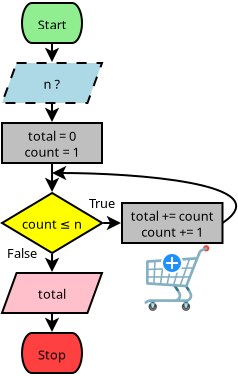 <?xml version="1.0" encoding="UTF-8"?>
<dia:diagram xmlns:dia="http://www.lysator.liu.se/~alla/dia/">
  <dia:layer name="Background" visible="true" connectable="false"/>
  <dia:layer name="Background" visible="true" connectable="false"/>
  <dia:layer name="Background" visible="true" connectable="false"/>
  <dia:layer name="Background" visible="true" connectable="false"/>
  <dia:layer name="Background" visible="true" connectable="false"/>
  <dia:layer name="Background" visible="true" connectable="false"/>
  <dia:layer name="Background" visible="true" connectable="false"/>
  <dia:layer name="Background" visible="true" connectable="true" active="true">
    <dia:object type="Flowchart - Terminal" version="1" id="O0">
      <dia:attribute name="obj_pos">
        <dia:point val="14,2"/>
      </dia:attribute>
      <dia:attribute name="obj_bb">
        <dia:rectangle val="13.9,1.9;17.1,4.1"/>
      </dia:attribute>
      <dia:attribute name="meta">
        <dia:composite type="dict"/>
      </dia:attribute>
      <dia:attribute name="elem_corner">
        <dia:point val="14,2"/>
      </dia:attribute>
      <dia:attribute name="elem_width">
        <dia:real val="3"/>
      </dia:attribute>
      <dia:attribute name="elem_height">
        <dia:real val="2"/>
      </dia:attribute>
      <dia:attribute name="line_width">
        <dia:real val="0.1"/>
      </dia:attribute>
      <dia:attribute name="line_colour">
        <dia:color val="#000000ff"/>
      </dia:attribute>
      <dia:attribute name="fill_colour">
        <dia:color val="#90ee90ff"/>
      </dia:attribute>
      <dia:attribute name="show_background">
        <dia:boolean val="true"/>
      </dia:attribute>
      <dia:attribute name="line_style">
        <dia:enum val="0"/>
        <dia:real val="1"/>
      </dia:attribute>
      <dia:attribute name="padding">
        <dia:real val="0.1"/>
      </dia:attribute>
      <dia:attribute name="text">
        <dia:composite type="text">
          <dia:attribute name="string">
            <dia:string>#Start#</dia:string>
          </dia:attribute>
          <dia:attribute name="font">
            <dia:font family="sans" style="0" name="Helvetica"/>
          </dia:attribute>
          <dia:attribute name="height">
            <dia:real val="0.8"/>
          </dia:attribute>
          <dia:attribute name="pos">
            <dia:point val="15.5,3.32"/>
          </dia:attribute>
          <dia:attribute name="color">
            <dia:color val="#000000ff"/>
          </dia:attribute>
          <dia:attribute name="alignment">
            <dia:enum val="1"/>
          </dia:attribute>
        </dia:composite>
      </dia:attribute>
      <dia:attribute name="text_fitting">
        <dia:enum val="1"/>
      </dia:attribute>
      <dia:attribute name="flip_horizontal">
        <dia:boolean val="false"/>
      </dia:attribute>
      <dia:attribute name="flip_vertical">
        <dia:boolean val="false"/>
      </dia:attribute>
      <dia:attribute name="subscale">
        <dia:real val="1"/>
      </dia:attribute>
    </dia:object>
    <dia:object type="Flowchart - Box" version="0" id="O1">
      <dia:attribute name="obj_pos">
        <dia:point val="13,8"/>
      </dia:attribute>
      <dia:attribute name="obj_bb">
        <dia:rectangle val="12.95,7.95;18.05,10.05"/>
      </dia:attribute>
      <dia:attribute name="elem_corner">
        <dia:point val="13,8"/>
      </dia:attribute>
      <dia:attribute name="elem_width">
        <dia:real val="5"/>
      </dia:attribute>
      <dia:attribute name="elem_height">
        <dia:real val="2.0"/>
      </dia:attribute>
      <dia:attribute name="border_width">
        <dia:real val="0.1"/>
      </dia:attribute>
      <dia:attribute name="inner_color">
        <dia:color val="#bfbfbfff"/>
      </dia:attribute>
      <dia:attribute name="show_background">
        <dia:boolean val="true"/>
      </dia:attribute>
      <dia:attribute name="padding">
        <dia:real val="0"/>
      </dia:attribute>
      <dia:attribute name="text">
        <dia:composite type="text">
          <dia:attribute name="string">
            <dia:string>#total = 0
count = 1#</dia:string>
          </dia:attribute>
          <dia:attribute name="font">
            <dia:font family="sans" style="0" name="Helvetica"/>
          </dia:attribute>
          <dia:attribute name="height">
            <dia:real val="0.8"/>
          </dia:attribute>
          <dia:attribute name="pos">
            <dia:point val="15.5,8.885"/>
          </dia:attribute>
          <dia:attribute name="color">
            <dia:color val="#000000ff"/>
          </dia:attribute>
          <dia:attribute name="alignment">
            <dia:enum val="1"/>
          </dia:attribute>
        </dia:composite>
      </dia:attribute>
    </dia:object>
    <dia:object type="Flowchart - Parallelogram" version="0" id="O2">
      <dia:attribute name="obj_pos">
        <dia:point val="13,5"/>
      </dia:attribute>
      <dia:attribute name="obj_bb">
        <dia:rectangle val="12.95,4.95;18.05,7.05"/>
      </dia:attribute>
      <dia:attribute name="elem_corner">
        <dia:point val="13,5"/>
      </dia:attribute>
      <dia:attribute name="elem_width">
        <dia:real val="5"/>
      </dia:attribute>
      <dia:attribute name="elem_height">
        <dia:real val="2"/>
      </dia:attribute>
      <dia:attribute name="border_width">
        <dia:real val="0.1"/>
      </dia:attribute>
      <dia:attribute name="inner_color">
        <dia:color val="#add8e6ff"/>
      </dia:attribute>
      <dia:attribute name="show_background">
        <dia:boolean val="true"/>
      </dia:attribute>
      <dia:attribute name="line_style">
        <dia:enum val="1"/>
      </dia:attribute>
      <dia:attribute name="dashlength">
        <dia:real val="0.5"/>
      </dia:attribute>
      <dia:attribute name="shear_angle">
        <dia:real val="70"/>
      </dia:attribute>
      <dia:attribute name="padding">
        <dia:real val="0.5"/>
      </dia:attribute>
      <dia:attribute name="text">
        <dia:composite type="text">
          <dia:attribute name="string">
            <dia:string>#n ?#</dia:string>
          </dia:attribute>
          <dia:attribute name="font">
            <dia:font family="sans" style="0" name="Helvetica"/>
          </dia:attribute>
          <dia:attribute name="height">
            <dia:real val="0.8"/>
          </dia:attribute>
          <dia:attribute name="pos">
            <dia:point val="15.5,6.285"/>
          </dia:attribute>
          <dia:attribute name="color">
            <dia:color val="#000000ff"/>
          </dia:attribute>
          <dia:attribute name="alignment">
            <dia:enum val="1"/>
          </dia:attribute>
        </dia:composite>
      </dia:attribute>
    </dia:object>
    <dia:object type="Standard - Line" version="0" id="O3">
      <dia:attribute name="obj_pos">
        <dia:point val="15.5,4"/>
      </dia:attribute>
      <dia:attribute name="obj_bb">
        <dia:rectangle val="15.138,3.95;15.862,5.001"/>
      </dia:attribute>
      <dia:attribute name="conn_endpoints">
        <dia:point val="15.5,4"/>
        <dia:point val="15.5,4.951"/>
      </dia:attribute>
      <dia:attribute name="numcp">
        <dia:int val="1"/>
      </dia:attribute>
      <dia:attribute name="end_arrow">
        <dia:enum val="22"/>
      </dia:attribute>
      <dia:attribute name="end_arrow_length">
        <dia:real val="0.5"/>
      </dia:attribute>
      <dia:attribute name="end_arrow_width">
        <dia:real val="0.5"/>
      </dia:attribute>
      <dia:connections>
        <dia:connection handle="0" to="O0" connection="14"/>
        <dia:connection handle="1" to="O2" connection="16"/>
      </dia:connections>
    </dia:object>
    <dia:object type="Standard - Line" version="0" id="O4">
      <dia:attribute name="obj_pos">
        <dia:point val="15.5,7.05"/>
      </dia:attribute>
      <dia:attribute name="obj_bb">
        <dia:rectangle val="15.138,7.0;15.862,8.0"/>
      </dia:attribute>
      <dia:attribute name="conn_endpoints">
        <dia:point val="15.5,7.05"/>
        <dia:point val="15.5,7.95"/>
      </dia:attribute>
      <dia:attribute name="numcp">
        <dia:int val="1"/>
      </dia:attribute>
      <dia:attribute name="end_arrow">
        <dia:enum val="22"/>
      </dia:attribute>
      <dia:attribute name="end_arrow_length">
        <dia:real val="0.5"/>
      </dia:attribute>
      <dia:attribute name="end_arrow_width">
        <dia:real val="0.5"/>
      </dia:attribute>
      <dia:connections>
        <dia:connection handle="0" to="O2" connection="16"/>
        <dia:connection handle="1" to="O1" connection="16"/>
      </dia:connections>
    </dia:object>
    <dia:object type="Flowchart - Diamond" version="0" id="O5">
      <dia:attribute name="obj_pos">
        <dia:point val="13,11.5"/>
      </dia:attribute>
      <dia:attribute name="obj_bb">
        <dia:rectangle val="12.95,11.45;18.06,14.55"/>
      </dia:attribute>
      <dia:attribute name="elem_corner">
        <dia:point val="13,11.5"/>
      </dia:attribute>
      <dia:attribute name="elem_width">
        <dia:real val="5.01"/>
      </dia:attribute>
      <dia:attribute name="elem_height">
        <dia:real val="3"/>
      </dia:attribute>
      <dia:attribute name="border_width">
        <dia:real val="0.1"/>
      </dia:attribute>
      <dia:attribute name="inner_color">
        <dia:color val="#ffff00ff"/>
      </dia:attribute>
      <dia:attribute name="show_background">
        <dia:boolean val="true"/>
      </dia:attribute>
      <dia:attribute name="padding">
        <dia:real val="0"/>
      </dia:attribute>
      <dia:attribute name="text">
        <dia:composite type="text">
          <dia:attribute name="string">
            <dia:string>#count ≤ n#</dia:string>
          </dia:attribute>
          <dia:attribute name="font">
            <dia:font family="sans" style="0" name="Helvetica"/>
          </dia:attribute>
          <dia:attribute name="height">
            <dia:real val="0.8"/>
          </dia:attribute>
          <dia:attribute name="pos">
            <dia:point val="15.505,13.285"/>
          </dia:attribute>
          <dia:attribute name="color">
            <dia:color val="#000000ff"/>
          </dia:attribute>
          <dia:attribute name="alignment">
            <dia:enum val="1"/>
          </dia:attribute>
        </dia:composite>
      </dia:attribute>
      <dia:attribute name="text_fitting">
        <dia:enum val="0"/>
      </dia:attribute>
    </dia:object>
    <dia:object type="Flowchart - Box" version="0" id="O6">
      <dia:attribute name="obj_pos">
        <dia:point val="19,12"/>
      </dia:attribute>
      <dia:attribute name="obj_bb">
        <dia:rectangle val="18.95,11.95;24.075,14.05"/>
      </dia:attribute>
      <dia:attribute name="elem_corner">
        <dia:point val="19,12"/>
      </dia:attribute>
      <dia:attribute name="elem_width">
        <dia:real val="5.025"/>
      </dia:attribute>
      <dia:attribute name="elem_height">
        <dia:real val="2"/>
      </dia:attribute>
      <dia:attribute name="border_width">
        <dia:real val="0.1"/>
      </dia:attribute>
      <dia:attribute name="inner_color">
        <dia:color val="#bfbfbfff"/>
      </dia:attribute>
      <dia:attribute name="show_background">
        <dia:boolean val="true"/>
      </dia:attribute>
      <dia:attribute name="padding">
        <dia:real val="0"/>
      </dia:attribute>
      <dia:attribute name="text">
        <dia:composite type="text">
          <dia:attribute name="string">
            <dia:string>#total += count
count += 1#</dia:string>
          </dia:attribute>
          <dia:attribute name="font">
            <dia:font family="sans" style="0" name="Helvetica"/>
          </dia:attribute>
          <dia:attribute name="height">
            <dia:real val="0.8"/>
          </dia:attribute>
          <dia:attribute name="pos">
            <dia:point val="21.512,12.885"/>
          </dia:attribute>
          <dia:attribute name="color">
            <dia:color val="#000000ff"/>
          </dia:attribute>
          <dia:attribute name="alignment">
            <dia:enum val="1"/>
          </dia:attribute>
        </dia:composite>
      </dia:attribute>
    </dia:object>
    <dia:object type="Standard - Line" version="0" id="O7">
      <dia:attribute name="obj_pos">
        <dia:point val="18.06,13"/>
      </dia:attribute>
      <dia:attribute name="obj_bb">
        <dia:rectangle val="18.01,12.638;19.0,13.362"/>
      </dia:attribute>
      <dia:attribute name="conn_endpoints">
        <dia:point val="18.06,13"/>
        <dia:point val="18.95,13"/>
      </dia:attribute>
      <dia:attribute name="numcp">
        <dia:int val="1"/>
      </dia:attribute>
      <dia:attribute name="end_arrow">
        <dia:enum val="22"/>
      </dia:attribute>
      <dia:attribute name="end_arrow_length">
        <dia:real val="0.5"/>
      </dia:attribute>
      <dia:attribute name="end_arrow_width">
        <dia:real val="0.5"/>
      </dia:attribute>
      <dia:connections>
        <dia:connection handle="0" to="O5" connection="16"/>
        <dia:connection handle="1" to="O6" connection="16"/>
      </dia:connections>
    </dia:object>
    <dia:object type="Standard - Line" version="0" id="O8">
      <dia:attribute name="obj_pos">
        <dia:point val="15.501,10.049"/>
      </dia:attribute>
      <dia:attribute name="obj_bb">
        <dia:rectangle val="15.14,9.999;15.864,11.501"/>
      </dia:attribute>
      <dia:attribute name="conn_endpoints">
        <dia:point val="15.501,10.049"/>
        <dia:point val="15.503,11.451"/>
      </dia:attribute>
      <dia:attribute name="numcp">
        <dia:int val="1"/>
      </dia:attribute>
      <dia:attribute name="end_arrow">
        <dia:enum val="22"/>
      </dia:attribute>
      <dia:attribute name="end_arrow_length">
        <dia:real val="0.5"/>
      </dia:attribute>
      <dia:attribute name="end_arrow_width">
        <dia:real val="0.5"/>
      </dia:attribute>
      <dia:connections>
        <dia:connection handle="0" to="O1" connection="16"/>
        <dia:connection handle="1" to="O5" connection="16"/>
      </dia:connections>
    </dia:object>
    <dia:object type="Flowchart - Parallelogram" version="0" id="O9">
      <dia:attribute name="obj_pos">
        <dia:point val="13,15.5"/>
      </dia:attribute>
      <dia:attribute name="obj_bb">
        <dia:rectangle val="12.95,15.45;18.05,17.55"/>
      </dia:attribute>
      <dia:attribute name="elem_corner">
        <dia:point val="13,15.5"/>
      </dia:attribute>
      <dia:attribute name="elem_width">
        <dia:real val="5.0"/>
      </dia:attribute>
      <dia:attribute name="elem_height">
        <dia:real val="2"/>
      </dia:attribute>
      <dia:attribute name="border_width">
        <dia:real val="0.1"/>
      </dia:attribute>
      <dia:attribute name="inner_color">
        <dia:color val="#ffc0cbff"/>
      </dia:attribute>
      <dia:attribute name="show_background">
        <dia:boolean val="true"/>
      </dia:attribute>
      <dia:attribute name="shear_angle">
        <dia:real val="70"/>
      </dia:attribute>
      <dia:attribute name="padding">
        <dia:real val="0.5"/>
      </dia:attribute>
      <dia:attribute name="text">
        <dia:composite type="text">
          <dia:attribute name="string">
            <dia:string>#total#</dia:string>
          </dia:attribute>
          <dia:attribute name="font">
            <dia:font family="sans" style="0" name="Helvetica"/>
          </dia:attribute>
          <dia:attribute name="height">
            <dia:real val="0.8"/>
          </dia:attribute>
          <dia:attribute name="pos">
            <dia:point val="15.5,16.785"/>
          </dia:attribute>
          <dia:attribute name="color">
            <dia:color val="#000000ff"/>
          </dia:attribute>
          <dia:attribute name="alignment">
            <dia:enum val="1"/>
          </dia:attribute>
        </dia:composite>
      </dia:attribute>
    </dia:object>
    <dia:object type="Standard - Line" version="0" id="O10">
      <dia:attribute name="obj_pos">
        <dia:point val="15.503,14.549"/>
      </dia:attribute>
      <dia:attribute name="obj_bb">
        <dia:rectangle val="15.141,14.499;15.864,15.5"/>
      </dia:attribute>
      <dia:attribute name="conn_endpoints">
        <dia:point val="15.503,14.549"/>
        <dia:point val="15.502,15.45"/>
      </dia:attribute>
      <dia:attribute name="numcp">
        <dia:int val="1"/>
      </dia:attribute>
      <dia:attribute name="end_arrow">
        <dia:enum val="22"/>
      </dia:attribute>
      <dia:attribute name="end_arrow_length">
        <dia:real val="0.5"/>
      </dia:attribute>
      <dia:attribute name="end_arrow_width">
        <dia:real val="0.5"/>
      </dia:attribute>
      <dia:connections>
        <dia:connection handle="0" to="O5" connection="16"/>
        <dia:connection handle="1" to="O9" connection="16"/>
      </dia:connections>
    </dia:object>
    <dia:object type="Flowchart - Terminal" version="1" id="O11">
      <dia:attribute name="obj_pos">
        <dia:point val="14,18.5"/>
      </dia:attribute>
      <dia:attribute name="obj_bb">
        <dia:rectangle val="13.9,18.4;17.1,20.6"/>
      </dia:attribute>
      <dia:attribute name="meta">
        <dia:composite type="dict"/>
      </dia:attribute>
      <dia:attribute name="elem_corner">
        <dia:point val="14,18.5"/>
      </dia:attribute>
      <dia:attribute name="elem_width">
        <dia:real val="3"/>
      </dia:attribute>
      <dia:attribute name="elem_height">
        <dia:real val="2"/>
      </dia:attribute>
      <dia:attribute name="line_width">
        <dia:real val="0.1"/>
      </dia:attribute>
      <dia:attribute name="line_colour">
        <dia:color val="#000000ff"/>
      </dia:attribute>
      <dia:attribute name="fill_colour">
        <dia:color val="#ff4040ff"/>
      </dia:attribute>
      <dia:attribute name="show_background">
        <dia:boolean val="true"/>
      </dia:attribute>
      <dia:attribute name="line_style">
        <dia:enum val="0"/>
        <dia:real val="1"/>
      </dia:attribute>
      <dia:attribute name="padding">
        <dia:real val="0.1"/>
      </dia:attribute>
      <dia:attribute name="text">
        <dia:composite type="text">
          <dia:attribute name="string">
            <dia:string>#Stop#</dia:string>
          </dia:attribute>
          <dia:attribute name="font">
            <dia:font family="sans" style="0" name="Helvetica"/>
          </dia:attribute>
          <dia:attribute name="height">
            <dia:real val="0.8"/>
          </dia:attribute>
          <dia:attribute name="pos">
            <dia:point val="15.5,19.82"/>
          </dia:attribute>
          <dia:attribute name="color">
            <dia:color val="#000000ff"/>
          </dia:attribute>
          <dia:attribute name="alignment">
            <dia:enum val="1"/>
          </dia:attribute>
        </dia:composite>
      </dia:attribute>
      <dia:attribute name="text_fitting">
        <dia:enum val="1"/>
      </dia:attribute>
      <dia:attribute name="flip_horizontal">
        <dia:boolean val="false"/>
      </dia:attribute>
      <dia:attribute name="flip_vertical">
        <dia:boolean val="false"/>
      </dia:attribute>
      <dia:attribute name="subscale">
        <dia:real val="1"/>
      </dia:attribute>
    </dia:object>
    <dia:object type="Standard - Line" version="0" id="O12">
      <dia:attribute name="obj_pos">
        <dia:point val="15.5,17.55"/>
      </dia:attribute>
      <dia:attribute name="obj_bb">
        <dia:rectangle val="15.138,17.5;15.862,18.5"/>
      </dia:attribute>
      <dia:attribute name="conn_endpoints">
        <dia:point val="15.5,17.55"/>
        <dia:point val="15.5,18.45"/>
      </dia:attribute>
      <dia:attribute name="numcp">
        <dia:int val="1"/>
      </dia:attribute>
      <dia:attribute name="end_arrow">
        <dia:enum val="22"/>
      </dia:attribute>
      <dia:attribute name="end_arrow_length">
        <dia:real val="0.5"/>
      </dia:attribute>
      <dia:attribute name="end_arrow_width">
        <dia:real val="0.5"/>
      </dia:attribute>
      <dia:connections>
        <dia:connection handle="0" to="O9" connection="16"/>
        <dia:connection handle="1" to="O11" connection="16"/>
      </dia:connections>
    </dia:object>
    <dia:object type="Standard - Text" version="1" id="O13">
      <dia:attribute name="obj_pos">
        <dia:point val="18,12"/>
      </dia:attribute>
      <dia:attribute name="obj_bb">
        <dia:rectangle val="17.328,11.562;18.672,12.438"/>
      </dia:attribute>
      <dia:attribute name="text">
        <dia:composite type="text">
          <dia:attribute name="string">
            <dia:string>#True#</dia:string>
          </dia:attribute>
          <dia:attribute name="font">
            <dia:font family="sans" style="0" name="Helvetica"/>
          </dia:attribute>
          <dia:attribute name="height">
            <dia:real val="0.8"/>
          </dia:attribute>
          <dia:attribute name="pos">
            <dia:point val="18,12.248"/>
          </dia:attribute>
          <dia:attribute name="color">
            <dia:color val="#000000ff"/>
          </dia:attribute>
          <dia:attribute name="alignment">
            <dia:enum val="1"/>
          </dia:attribute>
        </dia:composite>
      </dia:attribute>
      <dia:attribute name="valign">
        <dia:enum val="2"/>
      </dia:attribute>
    </dia:object>
    <dia:object type="Standard - Text" version="1" id="O14">
      <dia:attribute name="obj_pos">
        <dia:point val="14,14.5"/>
      </dia:attribute>
      <dia:attribute name="obj_bb">
        <dia:rectangle val="13.238,14.062;14.762,14.938"/>
      </dia:attribute>
      <dia:attribute name="text">
        <dia:composite type="text">
          <dia:attribute name="string">
            <dia:string>#False#</dia:string>
          </dia:attribute>
          <dia:attribute name="font">
            <dia:font family="sans" style="0" name="Helvetica"/>
          </dia:attribute>
          <dia:attribute name="height">
            <dia:real val="0.8"/>
          </dia:attribute>
          <dia:attribute name="pos">
            <dia:point val="14,14.748"/>
          </dia:attribute>
          <dia:attribute name="color">
            <dia:color val="#000000ff"/>
          </dia:attribute>
          <dia:attribute name="alignment">
            <dia:enum val="1"/>
          </dia:attribute>
        </dia:composite>
      </dia:attribute>
      <dia:attribute name="valign">
        <dia:enum val="2"/>
      </dia:attribute>
    </dia:object>
    <dia:object type="Standard - BezierLine" version="0" id="O15">
      <dia:attribute name="obj_pos">
        <dia:point val="24.025,13"/>
      </dia:attribute>
      <dia:attribute name="obj_bb">
        <dia:rectangle val="15.5,10.138;24.758,13.069"/>
      </dia:attribute>
      <dia:attribute name="bez_points">
        <dia:point val="24.025,13"/>
        <dia:point val="27,11"/>
        <dia:point val="19.5,10.5"/>
        <dia:point val="15.5,10.5"/>
      </dia:attribute>
      <dia:attribute name="corner_types">
        <dia:enum val="0"/>
        <dia:enum val="0"/>
      </dia:attribute>
      <dia:attribute name="end_arrow">
        <dia:enum val="22"/>
      </dia:attribute>
      <dia:attribute name="end_arrow_length">
        <dia:real val="0.5"/>
      </dia:attribute>
      <dia:attribute name="end_arrow_width">
        <dia:real val="0.5"/>
      </dia:attribute>
      <dia:connections>
        <dia:connection handle="0" to="O6" connection="8"/>
      </dia:connections>
    </dia:object>
    <dia:object type="Standard - Image" version="0" id="O16">
      <dia:attribute name="obj_pos">
        <dia:point val="20,14"/>
      </dia:attribute>
      <dia:attribute name="obj_bb">
        <dia:rectangle val="20,14;23.5,17.5"/>
      </dia:attribute>
      <dia:attribute name="elem_corner">
        <dia:point val="20,14"/>
      </dia:attribute>
      <dia:attribute name="elem_width">
        <dia:real val="3.5"/>
      </dia:attribute>
      <dia:attribute name="elem_height">
        <dia:real val="3.5"/>
      </dia:attribute>
      <dia:attribute name="draw_border">
        <dia:boolean val="false"/>
      </dia:attribute>
      <dia:attribute name="keep_aspect">
        <dia:boolean val="true"/>
      </dia:attribute>
      <dia:attribute name="file">
        <dia:string>#/home/mic/Documents/tomamic/images/algo/shopping-cart.svg#</dia:string>
      </dia:attribute>
      <dia:attribute name="inline_data">
        <dia:boolean val="true"/>
      </dia:attribute>
      <dia:attribute name="pixbuf">
        <dia:composite type="pixbuf">
          <dia:attribute name="data">
            <dia:data>iVBORw0KGgoAAAANSUhEUgAAAyAAAAMgCAYAAADbcAZoAAAABHNCSVQICAgIfAhkiAAAIABJREFU
eJzs3XmYnVWVL/7v2u85NaQyVAkEcAAZBARpgcQwZSoJIEgIAS0uSLeo2Om+fdvntrdthoSuKpKA
/uxrd/vrbhuUFlSELoZMEIkEKykCMiMgo4IoKBACVRkqNZzz7nX/qErIUMM5VevUPuc938/zIDL0
qhWkk/qevdfaABERERERERERERERERERERERERERERERERERERERERERERERERERERERERERERER
ERERERERERERERERERERERERERERERERERERERERERERERERERERERERERERERERERERERERERER
ERERERERERERERERERERERERERERERERERERERERERERERERERERERERERERERERERFRHiR0A0RE
REREpa5rzpSDsnAnOeAIVTkKgsNVsZ8A4wHUAKiBoB2KTgCdgLwuwMte9EURfb5Geh6Wnz/TGfiH
MSYYQIiIiIiI8qRnHV65LVP3Waic5YB6BQ4bZcleAR710F8I3J3j73/kGZNGixADCBERERFRjrZ/
euo0hbtUBRcC+EABv9QzAG7WisyPJ/zsqXcK+HXGHAMIEREREdEwtsw5cbpTvRzAOWP8pXsUenMU
u8Xj1j3yxhh/7YJgACEiIiIiGkTn6dOmeo/vCnBy4FZ6IPq9nrRr3Odnj2wJ3MuoMIAQEREREe2h
ffZxtemoshnQvwEQhe5nF29BcHnN2kd/LICGbmYkGECIiIiIiHaxdc5Js0X9TwEcGLqXwajoSh+l
vjRpzS/fC91LvlzoBoiIiIiIioECsu3T0y4X9WtRxOEDAETl3Cgb/2pL/dRTQ/eSL56AEBEREVHZ
05NPru4cF/83gLmhe8lTBoLLxq999EehG8kVT0CIiIiIqKy1zz6utnNcvAalFz4AIA3FTVvnTGsK
3UiueAJCRERERGVry2nT9nHQVkCODd3LaKlg6YS1jy4K3cdweAJCRERERGVJ504ZJ8DKJIQPABDF
wm2nfer/hO5jODwBISIiIqKyo1OmpDtro5UAPhO6F2MK6J+Pv/+xW0I3MhiegBARERFR2emcFH0L
yQsfACCA3NhZf+KU0I0MhicgRERERFRWOudM+6wqViHB3wsL8EqPxFM+sPaJzaF72RNPQIiIiIio
bGw/41MfUcWPkODwAQAKHFahqetD9zEQBhAiIiIiKhtxLN8F8IHQfYwNvbDztGnnhO5iT4lOfkRE
REREO2ybM+1MKO4N3ccY+33NuPhoWfXE9tCN7MATECIiIiJKPP38MRWq+I/QfQRw8Lau6B9CN7Er
BhAiIiIiSrzt7eO+KMChofsIQRR/1zF9el3oPnZgACEiIiKiRNPPfz5SlW+E7iOgienKnv8Vuokd
OANCRERERIm2bc60i6EYm4f5RLBlQi3eq9sfXdXjkI3SqMj0oGb7Vuzz7luo7uockzYG8G5N1H2w
/PyZYA3skArdABERERFRQal+tdCfu//xQ4fihSNPwGsf/Ti21Uwc9O/b5723cNgrz+ETzz+CiVva
C9rTnl+6M66cD+AnY/lFB8ITECIiIiJKrK5Pn3JwLNlXUYDRg56qajx/1BQ8+4mT8V7d5Lz+bwUe
R774FE59eA0mbB2jICL4+fi1j545Nl9sqDaIiIiIiBKqc86nFqnKYsuabx5wEJ79xEl4+WPHIZtK
j6pWOtOL2W3Lcczzjxl1NyTvYjl43LpH3hiLLzYYXsEiIiIiosRSlXkWdTIVlXjxY8fh2WNPxsb9
PmRRsq9uugL3ndaAjft+CLPbVkLgzWoPwGmknwUQ9IV0BhAiIiIiSqT35kyZBMXxo6nxzr4fxLPH
nowXjjgemYpKq9b28vQnT4VPpXDaL+4o2NcAAIXUgwGEiIiIiMheZZyepc5H+f7fZVNpvPyx4/Ds
J07CmwccVIjWBvTsMSdiUscmTH1yXQG/itYrIAJoAb/IkBhAiIiIiCiR1Pnp+fz979VNxrOfOBnP
HzUFPVXVhWprSA+d/Bl85I3fYv+NBRvTmLz1jClH4udPvFioLzAcBhAiIiIiSqqPD/c3xC6FVw87
Gs8ecxL+8OHD+84GAvIuwrpZ83HhHf8GaGEOKaI4OgoAAwgRERERkbEjB/sLmyftg2c/cRKeO3oq
uqrGj2VPw3rzgIPwu4OPwiGvvVCQ+qqD/3MZCwwgRERERJQ4+vljKjrfwyG7/jnvHF495Gg8+4mT
8YeDDofaPw1i5uk/O6VgAQQiRxWmcG4YQIiIiIgocbZvqdoH/d/rbquZiBePmoKnjz0ZWyfUBe4s
N78/6Eh0V45DVc/2AlTXAwpQNGcMIERERESUOF06YdKbHz0Ivz7mZLx6yMehgWc78qUieOPDh+Hw
V541ry0qE8yL5oEBhIiIiIgSY+mKtftD05d+P858LY5G90p5aJv2/WBBAoiKMoAQEREREY2UqsqS
VW314uWvVPU8AOlSDx8A0F67T0HqClBTkMI5YgAhIiIiopJ07V1r91FJX7p0RdtfCnBEwLf1CqJQ
L68rtBCDJTljACEiIiKiknLNsgemOOf/0isuATAudD+FIr4wdRWytTCVc8MAQkRERERF75st903K
VFRcIsACwB+bsMOOAVX0dhekrgAMIEREREREA1m8av3HxOPvs4ovhJ5dGGu1HZsKVFneKVDhnDCA
EBEREVHRuWbF+uOd4nLE+ByAKHQ/IUx+542C1BXxLxWkcI4YQIiIiIioaCy5q3U6Irkcis8CKK3H
OwxFcRYf/uMrBantvTCAEBEREVF5W7x8/dkArgJwajnMdwzn0N89h3SmtyC1xUUvFqRwjhhAiIiI
iCiYpctaj1O4/wvg06F7KSbH/2pDoUp31NR9+PlCFc8FAwgRERERjbmmFRs+mELcqIqvoExnPAZz
yGsv4INvvlaQ2gqsk9tvjwtSPEcMIEREREQ0Zr69Zk1N9/aqb4jGf48y22qVi3SmF7MfWFHAr6Ct
BSyeEwYQIiIiIhoTS5atu6i3S/5JBB8M3Uux+vS6OzGp491ClddY/T2FKp4rBhAiIiIiKqild7Yd
qE6/B8E8zpcP7uSH1+DjLz5ZsPqi8lDtL54ozGqtPDCAEBEREVHBLF2+/mKF/huAutC9FCuBx4wN
9+CEp9oK/IX0x4X9ArlhACEiIiIic99peah6e0X2XxX61dC9FLPx27bgjLW34aDXf1PQryPAtkxP
RUtBv0iOGECIiIiIyNTiVes/tt333g6VT4bupVhV9Hbj+Kc3YOqT65Du7Sn411Pge7UbNrQX/Avl
gAGEiIiIiMwsXt46R2LcAcik0L0Uo33efQt/9utf4ugXHi/YQ4MD6BaX/pex+mLDYQAhIiIiIhNL
l7VdqtAbAKRD91JMIp/Foa88j2OfexgHvfFbQMd4FF/0P2vue/BPY/tFB8cAQkRERESjtmTZ+sUq
uih0H8WktmMTjn3uYRz9wuOo7uoM1cbbmWymOdQXHwgDCBERERGNyuJl666F4MrQfRQDUcVH3vgt
jnt6Aw597YWxP+3Yi/593bpfdQRuYjcSugEiIiIiKl1Llq+/DsAVofsIbXznFhz14hP45LO/xISt
RTHrDUDW1tz/yBkChE5Bu+EJCBERERGNyJJlbf8X0K+H7iMUUcUhv38Bn3j2ERzy+xcgwU87drNR
XOqLxRY+AAYQIiIiIhqBpcvXX65lGj5qOrfi4y8+jmN//TAmbXkvdDsD8YBcUkyD57tiACEiIiKi
vCxZvv5CBa4N3cdYO/BPv8MJz2zAYa88B+fj0O0MTuXy8b945L7QbQyGMyBERERElLNr72qb5Z2u
AVAZupexUN3ViaNfeBzHPvcwajs2hW5nWCL4t5q1j/5t6D6GwgBCRERERDlZsnz9RyB4Aor9QvdS
aPtvfAOf+PXDOOqlp5DOjtmDgaP1o5r7H720GOc+dsUrWEREREQ0rOuvfzy9EZ23SoLDR0VvN478
zdP45DMPYt9Nb4ZuJy8C/fdx0x/7mtxf3OEDYAAhIiIiohy8M7nzOwKcGrqPQhDgierOzbdcess/
NVT0dJ8Uup88qQquGb/2sSbcH7qV3PAKFhERERENacmytgsgekfoPoxtg+Cn4uT6hXNnPgkAOnt2
VWfU9S1Avxa6uRxtUehfTrj/sf8O3Ug+GECIiIiIaFDXtrTt5yv01wAmh+7FyIsC3NTbm/5+c8Mp
A+7Q3TrnxAtE9UYAk8a4t9wJnsj6+MLaXzzxSuhW8sUrWEREREQ0KE3rf6L0w0cPICsV8Q1Xn1e/
dri/ecLaR+7sOmPak3GMfwUwdwz6y0cngGtq2uN/lieeyIRuZiR4AkJEREREA1q8fN2XBPJfofsY
McVvRHBjb+RvbJ5bP6Idup31J53rnf9nAQ61bi9PKsCdEunXx/38sdcD9zIqDCBEREREtJelK9bu
r5p+EUBt6F7y5AEsE9F/v+rcWetEZNRboXTKlHRnXXQRvFwJ0aMMeszrywO4R6DX1Nz/2GNj/LUL
ggGEiIiIiPayePn6mwX4i9B95CEDyG3q9bqrz5/1QiG+gDbCbXvwxPmieimAz6Cw4wwbAb1V4W6Y
cP8jzxfw64w5BhAiIiIi2s2Su1qnw7k2lMb3ip0AbgTwT4vOmzVmV5O2nnHKZMSZ/yGQswDMAFBj
UPY1AL8QwV3jsuPWyLp1WYOaRacU/qUiIiIiojHS2NqaSm92TwI4NnQvw8gIcIP0SvNVDTPfCdmI
TpmS3lqXOtF5nKTAESJ6JIAjAOyLgU9JOgH8CcCLEH0J3j0fuXh99drHXx3LvkPhFiwiIiIi2im1
2S1AkYcPAVZ6if5h0bzpL4XuBQD6t1Ft6P9tNzp7dtVWbB2fdpU1Pb1uy6QNGzoExf9aeSHxBISI
iIiIAABNqx+emOrt+Q2Kd+3u86r+b66eX78udCM0ci50A0RERERUHFI9Pd9AcYYPD+CbEys6T2D4
KH08ASEiIiIiNK3Y8MGUxr8BMC50L3vYKKKXLJw3+77QjZANzoAQEREREVKIG1F84eP5SP1nrzyv
/rXQjZAdnoAQERERlbkld95/MKLUbwCkQ/eygwCP9Kr/TPP8+o7QvZAtzoAQERERlTmJUleimMKH
4rGot/dMho9k4gkIERERURlbsnz9RwD8FkBF6F76yCsivacunDfn7dCdUGFwBoSIiIiovF2Fogkf
6Igk/syVDB+JxhMQIiIiojK1dMXa/VXTvwdQGboXAKqC866eN2tl6EaosDgDQkRERFSmvE//NYoj
fAAq/8zwUR4YQIiIiIjK0HdXr64UwV+F7qPfC+MyqUWhm6CxwQBCREREVIa29oy/CMD+ofsAkPXq
/vzrDad0hW6ExgYDCBEREVEZUuf/d+geAEAU//6P82c8EboPGjsMIERERERlZvHK9Z+GyidD9wHg
7V74ptBN0NhiACEiIiIqMxLja6F7AAAILudjg+WHAYSIiIiojCxeuf4QCM4J3QdEn848OfPHodug
sccAQkRERFRGxON/A4iC9wF8o7lZfOg+aOzxIUIiIiKiMtG0+uGJqd6e1wFMDNqI4r5F82edEbQH
CoYnIERERERlItXT+2WEDh8AnGpj6B4oHAYQIiIiojKgqgLRvw7dBxT3XXX+7F+GboPCYQAhIiIi
KgNLVqw7DcARoftwootD90BhMYAQERERlQGB+6vQPQBou+q82Q+EboLCYgAhIiIiSrild7YdCODc
0H2oyj+H7oHCYwAhIiIiSjiN/FcBpAO38dqRmbdWBe6BigADCBEREVGCNba2pgTy1dB9QOVfGxoa
4tBtUHgMIEREREQJluqIzlHgw4Hb2JrK9PwwcA9UJBhAiIiIiBJMRMMPnwtuvKLh9M2h26DiwABC
RERElFDX3fHAoQBOD9yGV5/9t8A9UBFhACEiIiJKqDitCxD4+z2Brrx6/mmvhOyBigsDCBEREVEC
NbU8VwHVS0P34VX/NXQPVFwYQIiIiIgSKFW56fMAJgdu45mr59evC9wDFRkGECIiIqIEUsVfh+9B
/zN0D1R8GECIiIiIEuba5W1HC3Bq4Da2xZVVtwTugYoQAwgRERFRwnjo34TuAcBPms4+aUvoJqj4
MIAQERERJUhTS+t4AJeE7sMLbgjdAxUnBhAiIiKiBIkq3BcATAzZgwK//Md5s54K2QMVLwYQIiIi
ogQRxV+G70G/F7oHKl4MIEREREQJsWRl60kQnBC4jXcztXp74B6oiDGAEBERESWEehd89S6AHzbX
13eHboKKFwMIERERUQI0LmutFeBzgdtQ5933A/dARY4BhIiIiCgB0k6+DGBc0CYUa686f8bLQXug
oscAQkRERFTiVFWgsiB4Hw58+ZyGxQBCREREVOKWrFh3GoAjArfx5uS3alYF7oFKAAMIERERUYkT
uL8K3YMqbliwYGomdB9U/BhAiIiIiErY0jvbDgRwbuA2srH3PwjcA5UIBhAiIiKiEqaR/yqAdOA2
VjVdUP9G4B6oRDCAEBEREZWolpaWCHBfDt2HKofPKXcMIEREREQl6uWqA84B9OCwXcgr2V/NXBu2
ByolDCBEREREpcpr8JfPRXB9c7P40H1Q6WAAISIiIipB193xwKEATg/cRk8mjm4O3AOVGAYQIiIi
ohIUp3UBAn8vp6q3N51/6saQPVDpYQAhIiIiKjFNLc9VQPXS0H2IyPdC90ClhwGEiIiIqMSkKjd9
HsDkwG08s+i8WQ8F7oFKEAMIERERUcmRInj5XLl6l0aEAYSIiIiohFy7vO1oqJ4auI1tcWXVLYF7
oBLFAEJERERUQjz0bwBI4DZ+0nT2SVsC90AligGEiIiIqEQ0tbSOB3BJ6D4kku+H7oFKFwMIERER
UYlIp93FACaG7EGBXy6cO/PJkD1QaWMAISIiIioRCiwI3YOocvUujQoDCBEREVEJWLKy9SQITgjc
RnsmNf7OwD1QiWMAISIiIioFsQu/elfwX81zp24P3QeVNgYQIiIioiLXuKy1FoLPB25Do9jdELgH
SgAGECIiIqIil3byZQDjgjahWHvV+TNeDtoDJUIqdANEREREBDS1PFeBVEdtFGmdqtZG0FoPjZxT
9V7+LvTDH+rAl8/JBAMIERERkQFVlW/es6EW3ajLRKiLoLUK1Cq01gG1XlDngFoFatH/ewHqZOef
29R3wqF9rwwq+n/vJfirgwDenPxWzarQTVAyFMG/z0RERETF4VsrNkxQh7rY+1rtDxBO9wgPqrUC
1HqROoHWQl0toLUAJoXuv1BU0Xz1/FlNofugZOAJCBERESXGd1oequ6KsrVe+q4wqaAWInXaFxD6
Tx1cLfpOIeoEWqeQHQGiNqNxhPj9ejtPIrTv9zv+7I4/9/7fkWhxOhX9V+gmKDkYQIiIiKiofKfl
oeotlb7OCepcNlMHJ3UCqfOCOnjUiaAOkDqIr1OVOgHq0P/bdmSqgL5Y4He76CG7/Of7gUH3+GPa
m0BXXTF3+h9C90HJwQBCREREphqXtdZWAbW+/zcRqeubcXC1AvSfNkgd+q84Sf9MBPpCxPjtyCCl
6MsFrm9h584Th52ZQgEtitmIxPMqfPmcTDGAEBER0W6+vWZNTU9vqtZrZa3LZuoUqVonWquuPzz4
vvAguwxUw6EWuvMkYuctJtnt97ueNOhuf52KlODV7FMz14Zug5KFAYSIiChhBlrnqu+fNtQpUCvS
/3vdefpQC0EdFLU9XUgDgEMMOAeB74sLO/KDDHBxibeYEkkg/9ncLD50H5QsDCBERERFKN85CAdU
KVANoA7YdAD6J6V3HZHe7TRCBzh9YIig3fVk4ujm0E1Q8jCAEBERFcBgAQKKKu9QPcww9eTtyET5
zEEwO5A1Vb296fxTN4bug5KHAYSIiGgAua5zFfg6havdc53rYAECwmFqKg2Rc3z5nAqCP98REVEi
Nba2prANtVUetTFQK+jbxCS+L0QoUOuc639YDnU7gsMuv1WF/REQBfX8ovNmHRO6CUomnoAQEVHR
GtU6180YD7y/jWnHFSUVAOi/tqS8uEQ0EFX9t9A9UHIxgBARUcHsOgeBWKucZqvzeFRuXwBprnMl
GnPb4sqqW0I3QcnFAEJERIMa7TrX7cikd85BCADho3JExU6AW5rOPmlL6D4ouRhAiIgSjutciSgv
kdwQugVKNn7YRERU5L61YsMEdaiLvd95+uAUtV5Q53a8RK19r1J7kTqB1kLdjm1Mk0L3T0SlQ4Ff
Xn3erFNC90HJxhMQIqICG+0614zG0c5Jarx/EiG660GDvH+tia9CENEIOYCrd6ngGECIiHKQ7zWm
XQap67YjUwX0xQK/28Gz7PKfCu0PDtr/x0REY6y9N6q5I3QTlHwMIERUFnIKEIIqqFQPECL2346M
y+dVaiKiUqOC/2qeO3V76D4o+RhAiKgkfHvNmpqe3lSt18pal83UKVK1TrRWXf9bEL7vLQjZMROx
YxNT/5sQ25HBsAFC+/+DIYKIyo9GsePwOY0J/hpLRGNiROtcFXVwqEXfH6dD/xiIiJJL1i46b+bp
obug8sATECLKiapK0+2/rKtycW0mQl3UHx4UujM4uF1OH3YEi/dPJDaN6yuUxzpXzlITEY0JFf1e
6B6ofPAEhKiMDDYHAUWVd6geZph6MoAo8A+BiIjsvbnf2zUHL1gwNRO6ESoPPAEhKiGjXee6HZlo
oDkICIepiYjKlSpuYPigscQAQjSGGltbU9iG2iqP2hioFUjfzIPvCxEK1Drnar36OsHOh+R2/sZ1
rkREZCwWn/1h6CaovDCAEOWpcVlrbRVQ64FaOKlT3THj4GoF/RuZ0LeRqX8OYkeAqMNmjAew8025
HdFABQD6ThxUdcd/G+sfGhERlRmB3rPwgtN+H7oPKi8MIFR2RrvOFXg/QOzICLLrH+zy33mFiYiI
iplX+ffQPVD5YQChkjPada49XX3rXB1iwDkI/M7nHwD0D0Pw/IGIiJJOtmR/NWNt6C6o/DCA0Jjj
OlciIqLwRGR5c7P40H1Q+eENERqRptUPT6yKs7Wx9ztPH5yi1gvqdoYH7bvG5EXqBFoL3TlUPSl0
/0REROUuk+09rPlzp78aug8qPwwgZWq061zB9yCIiIhKl2Ljovmz9g/dBpUnXsEqUVznSkREVBS2
Aujo/61dgA4PdAjQAUgH9P0/B8QdDuhQcYsAXBCyaYXeGPLrU3ljAAlosFepvaBu54vUgiqoVO/1
KvVm7A/AcZ0rERHRqHUDaAfQrkC7iLZDXTug7apoh0O7U7QrtB1e230q3e4V7eip29TUcExvPl/o
22vW1PR0VZ1emB9Gznyc0WsD90BljAFkFHYNEIi1ymm2esAQAanbK0AA+25HJj3Qq9S7vUi9Yz0T
X6UmIiIazIgChE7MvNdcX989lo32dlddCGDiWH7NPSnwYFND/baQPVB5K/sA0nTXg5NHus51twAh
AGSQEMEAQURENDSFh5Nn+64s+Q7tu8bUrv3XmwTS4QUdkWp7FtLhgI60RB2Xz5u+NXTr+VDFV0L3
gMj9Y+gWqLyV1ffES5av/wiACwFMBXAEgI8BfS9TExERUUCCGxbNm7UgdBuFdO3ytqM99LmQPQj0
3YXnzd43ZA9EiT8B+faaNTW9XdUXedFLoJgBwIXuiYiIqMj04v1B6g70XWfq2DE87YB2D3Q47fu9
QDqcwxSv+h+GPdxiWKsoecVXQn/0q3DXh+2AKOEBZMnydXN7uuS7gH5UOIdNRETJlt8chKS6EEm3
V7Q3nnvqmyL5/Uq5eMX6/2P4vfTrmSdnbrArV3yaWp6rgNv05yH3wijgUyn5p3AdEPVJZABZvHL9
IRLjegCht0wQERHlKv91rt63p2LfcUXD6ZtH84Wb8vz7v7Viw4SMxueM5mvuRuTWpL/InU5vOk8V
+4XsQRT3XXnOjPaQPRABCQwgS1a0ToXH3RDwcR0iIhprY7bONaQM4vMBjLOqJ2Vw/UqBy0L34FSu
C90DEZCwALJ4eescqLsTgdfbERFRySqZda5BeXzBcJbh+YXzZj5jVq0ILV65/hB4nBayBxF59cr5
M9quCtkEUb/EBJDFy1vnCNxqAOnQvRARUQlR3Jx20d+W2jrXUJruenAyJFtvWPLHhrWKksT4MiTw
EhzVG/Kd8yEqlEQEkG+u2nBQ1sc/hTJ8EBGVuJ0nEAJ0eaB7oFMIgS6Eisl9enFyO8NH7lISXwy7
7x80Un+bUa2i1NLSEr0s+GLgNrKI5UeBeyDaqeQDyHdXr67c0hvfCYQd7CIiIgAjWeeq0tEL14Fs
bUcucxB9byngX4z67e5141qNapUFgV5s9TG6AhuunF//mlG5ovSbygM+A9WPBG5j1cILZr4ZuAei
nUo+gGzO1PyV9D0sSERENsZ0nWu+VPUsu/kDWdc8d+p2q2pJd92K1sNjtfs1V0R+alWrWKnXr4Z/
+wM/CNsB0e5KOoB8e82amp4uXBm6DyKiIjNwgBDtgqJ7mGHqjc319dmRfuEmsx/C4FRwll01/zO7
WsmX9e4SEbNvpzMZF99hVKsoNd3TegAyODtkDwK8cUTv22tC9kC0p5IOIL3d1V8DlOt2iSiJymKd
a776P3iablVPI2EAyYMILjIsd2/z3PpNhvWKTjobfUmhQedTveLGhoaGOGQPRHsq2QDS0tISvQz9
u9B9EBGNwjJR/b5G2u4EHb0OHToOHWW1zjVP3durTxfRSpNiglevnjvrNya1ysCSZW3TAD3CsGSi
3/5QVVm6ou3LgdvwKfibAvdAtJeSDSAvV+5/KgK/KEpEiTbgCYQARyt0is2X0B8unD+bn8DnQZye
BbsJ6LuNKpUH0S8YVuusrO5O9D//a1eunw3I4YHbuC/pQ/5Umko2gKjqOXbXUIkogXJa5zrQNaYD
36p6Z8GCqZmBii5esX6d1Yi1SPZRm0plROVMGCUQFc5/5Krv1gEarOpicT8/AAAgAElEQVQpcOc3
zjyz06peMfIql4X+LkUhHD6nolSyAUQQdqiLiApuxOtcD3ynsn2wADEajY3qRNtOsKkmv184b87b
NrXKw9K7Wj+h0IONynVl3YQ2o1qJ91J6/9MEOMCqnkOyt181tjz0AUHm/KBNCN6Je/ZZGbQHokGU
ZABpbFQHtFneQyWiwijqda75io5vOwbABItaKvqIRZ1yoiKWHzy1cv1uHgSW16829k6K7zesV3TS
Fb2XAFIVtAnFzUleSEGlrSQDiHzyoX0BvnpONAYSvc41XxHkRDW6/uM8eP0qX+LOsrp+BeH2q1w1
trZWyWbMMyx522h+bigN8qXQHTjID0P3QDSYkgwgDv7A0D0QlbhfAWgr53WuI6HANKtaIsoAkoem
1Q9PRG/PKVb1IsT3WtVKuvRmNw/AJLOCKonefnXN8gdOBPxxQZsQ2XDVvJnPB+2BaAglGUCiKJ6s
Gnq0i2hMxNgx+yDIquIok6qq/9+i+bNvNalVVvREo0JxurrnSaNaZSHK9MwBUGFU7uUr59X/1qhW
OTC8fiWvLDxvxmOL7AoWHQf9SugeAOXwORW1kgwgXiXN+EElZPg5CI8uCLr3usb05KlvNTeLB4Al
K9Z/EcBNFg15iV61qFNOGlc9Pg5x59FG5Z5N+gYga6J6Fqw2HwpW2xRKvuvufqAuzvozreqp6k+K
bbbLUt9DmXph4DY2Z1zN7YF7IBpSSQYQojHWCaAD0A6FdIhou/q+rUvYZSsTHNoh6HAiHa5HOlCF
9is+O73D6hdb9ThEjL7/SvUqA0ie0r5zKox+zhSAA+h5E7tvgj04/5GjbNY3iN3JE+CiRJ+8dm+v
+h8imBi4jVu5YIGKHQMIlYv8tjH1n0B8IL3l3a+dfXbPSL/olXb9Q0QONRrA3XpVw8x3LAqVEzEc
QIdwAD0fS1e0/ZmqfsSoXGe21nP9bu4st189fvW86S8Z1is6IrgseA+RfD90D0TDYQChUqAAOiBo
h+//fd8fd2j/CYQq2kX6TiUE6MiK6/CKdnVVHUn5JEihh5ocgAhPP0ZE/TSzK0CxZwDJg6rard8V
bW2ur+82q5dg31y14aBsHJ9qVjDpw+crNxwDH58UuI2nFs6dyfkyKnoMIDSmVPVdiLyYzzrXo3v+
9HZDQ0McuvfQBDjUpJAKA8gIeMg0o/ix9WPZd16wKVU2zjKrpLx+latsHF8MwBmV80hlEj2X4DQO
fvrB4XMqFQwgNKack/9/4bxZzaH7KDXfaXmoejsyJq8Qq4ABJE9N97QeIBkcZFTucQbq3PWv3z3Z
ql6Ujbh+N3cXm1VS3L9o7ml/NKtXZL67enXlll78eeA2ujKqiX5hnpKDAaS8jGgOQidm3ktvdtsA
RKPuwGPbqGuUoW1V/lDnje7/KH5nUqeMpOLoRKsH8BSc/8hH1Nt7Buwenn3hys/NYADPQf/czbFm
BR0Sff1qS8+48yHYJ2QPCtzePL++I2QPRLliACktJutc8/Wdloeqt1dkRh8+AKgTrh4dAeezh1rN
HzjlDEjevN0DhBxAz4+onmU1egPl6+e58qoXG66770719C63K1eERIK//RHx+hWVEAaQsTXsOlc4
tPv+AetCrXPN1+bqnpp0bHQN2HsGkBFQkUOt/teXlPIEJG9mDxBCXJYreHOkqnLtirbPWP3EpxIz
gORAVWXpijbDtyxk1RUNp2+2q1dcrrvjgUNj+E+H7UJfunLerA1XhW2CKGcMIPnbDOBt6TuF2O0d
CIe+8OC07/cC6XAqHb1wHQe+U9m+YMHUzEi/qOU613yle30NIqMAIryCNRLO4xA1uoDVMx6vmVQq
E/3fjE2xqCXAnxYm+B68tcUr245zwAeNynVOquh6wKhWoi1d2TYDwEfNCib8+lU25b8sZivyRkbE
3ZjkBx4peRhA8qZXLTpv9n+E7mIs+XTleOdtZmZVeQVrRASH2JTBH7mCND9LlrUdJQ61JsUUD5vU
KRPO8vVzxdrRvOlTZizf/mifmNqW2MH/xtbWlNuMLwX+zj+TiaObw7ZAlB+r9XqUYC72NVa1Is6A
jIgareBVcANWvpyI2fUrzn/kSZzZ+l0Vrt/NRVPLcxVQXGBWUHB7koNfaos7W+1O6UZEoCuazj91
Y8geiPLFAELDEmcXQLKx8ArWyHzUpgwH0PPmLAfQlQEkR9fd/UAdVM0edZM4m9hP4S2lqt49CzDd
5pTo61dOEXz43IveGLoHonwxgNCwVDHeqlY6yvIEJE9N97QeAJj9b8AB9HypWgUQn0lXPWFUK/Hi
rD8DZteE9blFF5z2e5tayaaqdm9/AK9nnpy5wbBeUWm6p/UAtXwkcwQEeOPInnfuC9kD0UgwgNCw
RJzZCUhPikPo+UplnM0L6ABEHU9A8tDY2lqlgNVbCM83nX3SFqNayaeW39hx/W4uvrViwwRRnGNW
UOTWka5/LwXpjPsK7N6oGRnBD/iwKZUiBhAanuEJSHU2zROQPImKWQBR4RWsfKQ3uxMAVJgUU85/
5EpVBYIzzOo5zn/kIoP4fADjrOpJgq9fqaoocGngNrxmszcF7oFoRBhAaFhe1OoERA/p+dN2o1pl
Q8WbBZBs2jOA5EFhN4CuHEDP2eLlG04AcKBRuW2TUp0PGtVKNm+6/er5hfNmPmNYr6hcu/yBTwM4
PGgTgjW8WkiligGEhiVqFkC6eVQ8IiYreAFsbzx79ttGtcqENxtAd+r5AGGOIujZhuXuS/IWJitN
dz04GYJ6w5I/NqxVdLz4y0L3AC8cPqeSxQBCOTCbAeH1qxGxuoKlv+NDVfkREasAsr23Fr82qpV4
XtRw/a7y+lUOUhJfDLu3wTRSf5tRraJz7V1r9xHIeYHb2LjfxnErA/dANGIMIJQDtZoB4QD6CIjR
GyCA8PpVHq69a+0+UKPTJ5Enm+vrsya1Eq6x5aEPCOxWH6ddao1VrSQT2G2/UmDDlfPrX7OqV2y8
VPw5gKqQPSj05gULpmZC9kA0GgwgNDyB0QmI8gQkT99dvbrS6pErUT5CmA+NKk6C0TPcCuX1qxyl
071nAoiMyj17xdzpfzCqlVjXrWg9XAVTreqJyE+tahUl5y8N3QK8/DB0C0SjwQBCw1KzGRC+gp6v
zZmJH4XR/596xzdA8qFq9ym88xxAz5nl6+fAaqtaSZb17hIYhW0AmYyL7zCqVXSWrGw9CSqfDNxG
29Xnz3ohcA9Eo8IAQsMSMVrDq7yClS/ns4ZvgHAFb57MAoj6LE9ActDYqA5Qs/W7kef7H7kQwUWG
5e5tnlu/ybBecVEXfPhcAA6fU8ljAKHhqdicgAiH0PPlxe4NEO9SDCA5UlUB9FNG5TZyVWZuoinr
pwDY36jcln3eGfeQUa3EWrKsbRqAIwxLJvbtj6aW1vFQNARuY3NvVJPYEyYqHwwgNCyxeohQhCcg
+RKzFbwaSxWvYOVoyd1thwPYx6gcTz9yFKmYrt/lkO7wLIfPAXRWVnffbVivqESVchGACSF7EOAn
zXOn8j0tKnkMIDQstRpCV88TkDyJWm3Awlv8RSt34u2uX4EPEOZOYTf/oXz9fDgtLS2RCi60qqfA
nd8488zE/jwvKsGvX8XC61eUDAwglAObK1iiHELPm6hJAFFwA1Y+RNXsBXThBqycNK5q3VdhtolJ
JZW916hWYr2U3v80AAdY1XNI7vara5avPxaGc2EjIcAT/zhv1lMheyCywgBCObB5B8QLh9DzpmJy
BUv4BkiezB4gVBdFjxvVSrS0d5brd59eNPe0PxrVSi7BFwyrbeydFN9vWK+oOCD46YeK/CB0D0RW
GEAoFyYnIE54ApKPa1va9gMw0aKWcgNWzppanqtQ4DibavrylefMaLeplXCm16/4+vlwGltbqwSY
Z1jytqQ+tvnd1asrAVjOyoxEV8bHiX1dnsoPAwgNqaWlJYLRi6/KGZC8ZCvsNmAJ3wDJWSr97nEA
Ki1qKYTXr3LQt34Xp1vVi4TzH8NJb3bzAEwyK6iS2O1XW3trLgCwb9gu9L+b59d3hO2ByA4DCA3p
+fEHGT1CCChnQPLiNDYLII4nILlzpve8OYCeg/SUddMATDYqt3mft8c/bFQrscT0E315ZeF5Mx6z
q1dctAiuX8Erh88pURhAaEjprl6zACKcAcmP3Qpe9MbKE5BcGb6ALuJ5ApILH9ldvxKs4frdoV13
9wN1CpxpVU9VfyIialWvmFx3xwOHApgdtgt9aeH82Q+G7YHIFgMIDclX2AygA4B6xxOQ/FgFkG59
ZvafjGqVAbMNWD0T013PGtVKNFE1CyCOr58PK5v1DTC6ZggAcNGtZrWKTDaKLwMgIXsQle8nNeBR
+WIAoSG5rDc7AYFkeQKSDzWbAXmtuVm8Ua1Ea1zWWgvgY0blnvra2Wf3GNVKrGtb2vZTwRSjcppx
7udGtZLMcvvV41fPm/6SYb2i0djamnIiXwzcRm9GUz8O3AOROQYQGpJavYIOQCPOgORFzB4h5PxH
jlJw02D0aacoX0DPhVboWbD6tUjxVNO86TztG8I3V204SIBTzQomePg81RGdo8AHw3YhK5rOP3Vj
2B6I7DGA0JDERWYnIClewcrZ9dc/ngbwEZNiygCSKwcxe4CQL6DnxsPu+pVy+9WwsnF8Mex+7fdI
ZW43qlV0xPmvhO5BVfn2ByUSAwgNyYuaBRAXOV7BytF7B2w9GFaPsjkOoOdKnTcbQHfiGUCG0dLS
EgnEcP0u5z9yYLf9SnF/Uh98XLLq/g9BxSwcj9DrR2beTuzjjlTeGEBoSM7wCpbPdPMEJEdZ78xW
8Kp3PAHJlcqnjCq9d8W5s18xqpVYL1fsfyKAfYzKtfdMjHntbQhLV7T9GYBjreoJ5KdWtYqOT30J
Vh8CjZj+oKGhIQ7bA1FhMIDQkLzanYD01EUMIDkSZ/cIoXO8gpWLxSvXHwJgf5Nigke4tSYHlq+f
Q9ck9SVuK17V8jXv7ijTs8ywXtFQVYHKpYHb8KkodVPgHogKhgGEhiQiVgEkbq6v7zaqVQ7M3gBJ
wfEKVg7E273/oZ7zHzk626qQA69fDUVVRYAL7SrKqisaTt9sV694XLty/RxADwvcxr1XzJ3+h8A9
EBUMAwgNyXALFk8/8iDqrU5ANl4+b/pWo1rJpmI3/wHlVaBhNN3TegAExxuV85DMGqNaibR0ZdsM
AB81K+iQ2O1XqhJ8+Bzg8DklGwMIDUkEJicgAr6Cng81egNEAJ5+5EjF7AFC7U3pY0a1EivdG30G
dg+8Pblw3py3jWolleXbH+0TU9vuNaxXNK69a+0+AM4L3Mbb+709/u7APRAVFAMIDcnqCpYqT0Dy
YvQGiIpw/iMHja2tKYHVp/HyavPc+k02tZLLO7v1u4CstquVPE0tz1VAcYFZQcHtSX1k00epL8Ly
lfgRUOCmBQumZkL2QFRoDCA0JLMhdOEJSK76X+OutailqgwgOYi2uGMBjLOopbx+NayWlpZIFHPM
CrqY8x9DSFW9exbsto3BxQnefqX4cugWosjfFLoHokJjAKEhma3hFb6CnqsIKbvhR+UVrFzwAcKx
9XJqv5MBfMCo3HtHdL/DK29DUNvtV6/3PD3jAcN6RWPJ8vWnAHJM2C5k3VVz618M2wNR4TGA0JDU
aAYEqgwgOXIuNlzByxOQnKjdBqwoVgaQ4bjIcP0u7uVbCYP71ooNE0RxjllBkVubm8Wb1Ssqclnw
DhQ3hu6BaCwwgNCQFGZbsHgFK0diNIAOAJqNGUByYjaAnqnKVvzKqFaCqd36XeX63aFkEJ8Po+uF
ACBI5varppbW8YB+PnAbm3tT4+4K3APRmGAAoSEJbE5AlGt482H1BkjmiPjdN4xqJda3VmyYAOAo
o3JPf73hlC6jWom09M62AwF80qicz2j0c6NayeRNt189v3DezGcM6xWNqMJ9AXYfuI2M4sfNc6du
D9oD0RhhAKGhqU0AcZwByZmqzQYsKF7j1ZTh9Ur8Kdj9XMjrV8NJ6VkwWr8rwGNN55+60aJWEjXd
9eBkCOoNS/7YsFZRcYrgb38IPK9fUdlgAKGhic0nQl49r2DlSoyuYAl4/SoHTu0G0AXgBqzhqOH6
XQGvXw0hJfHFAFJG5TRSf5tRraJyzfL1x6rgUyF7EMVjC+fX8/omlQ0GEBoOT0DGUEtLSwToQRa1
hG+A5Ea92QC6RJ4nIENobG1NKcRs/a56zn8MRWC4/UrkwSvn179mVq+IOMVfhu7BC4fPqbwwgNBw
bN5G4EOEOXmpav+DAKSNynEFb07EKoBs7nl89stGtRKpsj06FUZv3ADYlPnVjMeNaiXOdStaD1fB
VMOSiRw+b2xtrYKYzsmMRGdcUXlr4B6IxhQDCA2qsbW1CkbH98o1vDlxseEGLM8rWMNpurP1wwp8
0KSY4tHkrie1Edu+fv4z/vMeXNa7S2A0awMgk3HxHUa1ikpFR/Q5AHVBm1D8d9PZJ20J2gPRGGMA
ocFts9sIIlzDmxsx24AFSfEEZDgpF5nNfygfIByWAHYBRD2vXw1BBBcZlru3eW79JsN6RUMl/PA5
eP2KyhADCA0q3ettHiEEoI4zILlQuxW86OUbIMNzdg8Q8gX0oTWt2PBBAMcalYudZrl+dxBLlrVN
A3CEYclEXr9avOz+wwCdFbiNFxfOm/nLwD0QjTkGEBqUi9JmAQSeJyC5UHirK1jvNc+v7zCqlVhq
9wAhXFYes6qVRBGyn4XRlSAFHr3q/DnvWtRKItPhc6Czsrr7bsN6xUNSX4XdNbURUcgNIqIheyAK
gQGEBuXV7gpWxBOQnAjMZkB4+jGMxkZ1ojjBppr8fuEFM9+0qZVMomJ2/Yqvnw+upaUlUsGFdhXl
rm+ceWbifv5ubG1NCfAXgdvojXrxk8A9EAXBAEKDEmd4BcvHifsFrEBMAojyDZBhRce3HQNgglE5
Xr8awvXXP54G8GmreupiBpBBvJTe/zQAB1jVk4Rev0pvlrkADgzcxrKrGma+E7gHoiAYQGhQPo7M
AohzvII1nG+t2DABwL4WtUQZQIYTwfABQlU+QDiETQdsmw5gkkkxwTuZJ2c/aVIriWxXym7snRTf
b1iviMhlwTsQ5fA5lS2rF1IpgVyk49XoZqrPRjwBGUbWZw6D2HwmIMoNWMNR2A2giyhPQIbgFWeZ
XbT3WM31uwNrbG2tks2YZ1jytub6+qxhvSCaWlrHV45LpUVlgvZoqheZj6nKZwKPXvyu98lZCQ13
RMNjAKFBea81YvRdQ6a6ggFkGN65Q61+PfTieQIyHPHToCb/gsfp6h5+Ij8EAc42LMbrV4NIb3bz
YHXSBAAqBbl+9Z2Wh6p7xsVVPbFUV2a0KlMh1S6bqVOHKoFUQ1AlKtVQVHmHaqeo8oq+P4++30Ol
GkAVxFdDXZVCqx1QpTv/Ovr+OjARQBRn+zNrCogQAQg89y34LwZpKmcMIDQoEa2xWhBy9LY/MIAM
Q9Rm/gMAUtkUA8gQGlc9Pg5x5zFG5Z5N4pCulaY7Wz8MiNU/69j5zFqjWokjwMVW31YL8CdxesCS
Fes+bxgGJgFw25EBsn3fgMQpwHkAzr3/q432xwMBpP+/7/ZhmO78D/R9iKAQ7BIpin+nVAzFzaGb
IAqJAYSGYrUFq6uhoSE2qpVkVm+AZD/wbvXrRrUSKe07p8Lq5z++/zGkKHKftaqlwMNJXb870KkA
Yq1ymq3O5WTAwdUqvOU/6w+qYgUgSQ8DY0/0Z4vmzebP0VTWGEBoCK7G6FcPfjqcEznU6J/36wsW
TM1YFEostZv/UM8AMhRRnGX10oLD2Fy/Gm0YGMHJQN2ApwICQHI7GVDwNk/JEPeD0C0QhcYAQoMS
1RqbK/J8AyQ3yjdAxohAT1Sj74qdem7AGkRTy3MVkE1m63fFu6evWbnhGPMwANShLwhUA6gabRjY
8dd5MkADeGu/N8etDt0EUWgMIDQodRhv84uk5wreYTQ2qgPaDrapJgwgw/CQaUYfym/7WPadF2xK
Fb98TwZUNn0Sdm+twDu/qiBhgGiMqOoPeUJNxABCQ1DVGjH5lJgnIMNJH9/2IQCVFrVEuIJ3KE33
tB4gGRxkU00eDzXfZHJNCNL3yf/wV4RqAFTkezJARLtRpOSHoZsgKgYMIDQogVg9RMgAMgzn5VDv
bD6PVVWegAwhFUcnWn32reh7gHA0YUAEdXnOC4wHkDa5JsQrQkRjad3Vc2f9JnQTRMWAAYSGYrUF
i1ewhhE7f6jNaRPgXXkHkOHCALz/gtXH8w74+yXL118+6jDAeQGixBOAw+dE/RhAaCgmJyAK5QnI
cASHWH2TmcpmiyaADBUG4KSuEA+O5RQGjCgQGZckomTqqO5NLwvdBFGxYAChIdg8RCjCGZDhiIrV
Bqwtg72TMMavDw/+4Fh/GADATUJEVC5+9PWGU7pCN0FULBhAaAhuvMV3eOJ5BWtP32l5qHpLpa/b
eSqg/lioyXfTqSXL1z/H14eJiIqHqOfwOdEuGEBoCGpzBauIT0ACPDhWC0C2I4OU7hIE7IwDcDTD
ABFRcRDgkYXz638Vug+iYsIAQkMxGkL3OQWQMQ4DdeCDY0REVGBe9MbQPRAVGwYQGtC/t7SOb+/7
xH70VD6/ZMW6k3eEAcGOtaM7TwXGAahkGCAiooTpjNNV/x26CaJiwwBSAgpxMqAqdYNcERoHoLLd
8gcgOA4qx+0IAwAYBIiIKPkEtzWdfdKW0G0QFRsGkDyJSvq6ux+oK+bXh3M5GeCpABERUYGJ59sf
RANgAMmTCv4lzvp/4evDRERENIRfLzq3/uHQTRAVIwYQIiIiKmbdALoAdEPQBUW3AF0e6BZIF8R3
Q13/X9cuKLoVcqJATwzatQqHz4kGwQBCREREuRpBGOj7+5ygywu6nUcXBN26869rl3h0e0l1IZJu
r2ivjLSruybb1Vxf351vg42tran0Zve6+Y88P70ug1sC90BUtBhAiIiIypFAxetCiPxxRxiA1/Yd
QSDdq109aemujLSrxm3d/rWzz+4J3XIu0h3RPIgeELQJkTuvapj5TtAeiIoYAwgREdHojf5kQNE+
2KnAjjCQ0vhuAMfbtCwPLpw/6zqbWkXE6VdCz1OKB69fEQ2BAYSIiJJmxGEADu3DXRHa9WTgA3+s
3rZgwdTMWPygrlvRengMd5xhycRdEWq6s/XDUJwRuI3f9f5qRmvgHoiKGgMIEREVm98JcH0u8wK7
hoHumuzW5vr6bOjmCyXr3SUikOH/zpxkMi6+w6hW0YicuwxAFLYL/UFzs/iwPRAVNwYQIqLyMfjJ
gGj7aIaHncO/QP10oz7/Y+F5s/7JqFZiiOAiw3L3Ns+t32RYL7jGRnUiD1waeJ99Niupm0I2QFQK
GECIiMJ4PwwA7dabhHY7GXhs+uZCfiL7nZaHqrdXZE6wqucgq61qJcWSZW3TAD3CsGTirl+lTlh3
BtQdHLIHAVY3zZv+p5A9EJUCBhAiotw9DuCh0YSBKz47vUNEEvXkaGdFpl6AcUblXr/qvJnPG9VK
DIFebPgvTWdldffdduWKg6i7LHQPXjh8TpQLBhAiKibmbwwA8iUA8y2aU8XCq+fP+vloalxp0UiR
EcVZZpMJwD1mlRKipaUlellwoV1FuesbZ57ZaVcvvMZVrfsixjmB23hr8ls1PwvcA1FJYAAhosEU
/MGxHScDOjHz3kgeHMvF0uXrFxp9cqyptHvMplTCiJxlde9eBfwGbg8vpfc/TQCzdy0kgdevKnz0
JYVWhuxBgRvHaiMaUaljACFKAIH+WuFewEjCQCrdXqoPjg2nqeW5CsUmo7Wl+vKV58xot6mVHItX
bDgSGh9mVK437vG/MKqVHIIvGFbb2Dspvt+wXlFQ1S+FbiEl/qbAPRCVDAYQovyZnAyIkyO96tdN
OhJ3xaJ5M3l1ZQ+u6p1PwovJp6IKecSiTtKI93bXrxTrmxrqtxlVS4TG1tYq2Yx5hiVvS9qq4muX
r5vhgY8HbuMXV86r/23gHohKBgMIlboxeX24MtKunu0f6GxqOKbXqvHFy9b9rYjNd24+1ldNCiWM
U3ei4UrOR60KJYroWValVITXr/aQ3uzmAZhkVlAlcdevYshldiNIIyMiPwjcAlFJYQChghLoux7y
4qBhQNE+kk1CY/n6cKE4wSFWswk12fRrNqUSRjHNrJRTBpA9fHvNmpqeLsy0qhdFMQPIHgQw3H4l
ryw8b8Zji8zqhffNlvsmZYHPBW7j3d6J8fLAPRCVFAaQ5MrlZKB9sFMB8bgKgsmj7kJcy9XzZv7P
UddJIFU51Ojqyp++3nBKl0mlxPHTYPMPuac2tf0Zi0JJ0tNV+WkAVUblfnfV3PoXjWolwnV3P1AX
Z/2ZhiVvSdoK6GxF+guwWwE9MoIfF2qJBlFSMYCMjYK9PrznycBh29/c0tDQEI+24aXL1/+Dxa9S
qpqoVY+mBIdalFGA168G0ListRaQjxmVeyopg/mWRNxZqmbfz/L0Yw/ZrG8QwGyzk4r7qVWtoqHy
FcMV0CPiY3dT2A6ISg8DSL5UbxWRe4vh9eFCUmC8SR0FA8jgDrEoIsoAMpAU3DQAzqgcr18NQKFm
n86rdwwge7PcfvX41fOmv2RYL7hrlj0wBeJPCNzGw/94/oynA/dAVHIYQPIl2LDwvFk/Ct3GGDA5
0hYBN9oMYOmKtfur2oQ8cfidRZ2kcZAT1WoAXRhA9rT4rvUfh9qc4gHoibPZdUa1EuGbqzYclI3j
U80KJnD4PHL6FbsDuJFRBYfPiUbA6tNBSpDG1tYqGIVTXsEamEpkcvrRV4wBZCDqvNkAegTPFbx7
cIKzDcut4/rd3WXj+GLY/RrtkcrcblSrKHyn5aFqVb0ocBvbKlzUErgHopLEAEJ7qWyPa6xqOREG
kAGId1afHEO95xWsgah8yqjSe1ecO/sVo1qJoQLD9buc/xjAxavoNYsAACAASURBVGaVFPcvmnva
H83qFYHtlZkGALVhu5BbL583fWvYHohKEwMI7cWlq8wCiOcVrAGp0QA6AGSjNAPIHq5b1vpRAPub
FBM8krTNQaP17TVragBMt6oXxZz/2NW1y9uOBnCsVT2BJG/4HHJZ6A7A61dEI8YAQnvxsTeZTQAA
pzwBGZC3GUAH0N147qlvGtVKjFjciVa11HP+Y089PdVzYLed6XdXnT/jZaNaiRBD/8KwXHeU6Vlm
WC+4xSs2HAlVu/mYkXl20fyZ/LmBaIQYQGgvWefNTkDUxwwgAxGxOgF5lZ/OD0DFbP6DA+h7E2/3
+rlA77aqlQSqKgJcaFdRVl3RcPpmu3rhicaXweiBn5FTnn4QjQIDCO0lMtrOBHAL1mAUahNARHn9
aiDO7gX02Kcet6qVFAr5jGExXr/axdKVbTMAfNSsoEOitl81tTxXAcDyhGgkejKRJvBaG9HYYQCh
vfg4spsBSTmegOyhqeW5CgE+ZFJMhQFkD42trSmoHm9TTV5pOv/UjTa1kuGalRuOAfRgo3Jdvanx
641qJYKo4fA50D4xte1ew3rBpSrfmQdgcsgeFLizeW79ppA9EJU6BhDaixhewXK9whOQPVSk3vso
gMikmApX8O4h2uKOBWDz7zCvX+0lUm+3flewrnnu1O1m9Urc9dc/nlbgc2YFBbd/7eyze8zqFQOV
r4RuwQmvXxGNFgMI7cXqgTwAyFRX8ARkD3GUtVvB63gFa08OYjaADg6g70XVbv5DvfL61S42HtB5
FoB9rOq5OFnbr5YsX/8RAHOCNiF49apzZ60L2gNRAjCA0F5E1G4IvbqLn27uQdRsAB0u5hsge1G7
+Q+nfIBwV99asWECALPtQynHALKHLxjW+mPP0zMeMKxXBOQyWJ0ej7QDyA+4+INo9BhAaC8iziqA
dDfX12eNaiWImL2CnsniNatayWH2AnqmKlvxK6NaiZDR7BwAFUblXr5yXv1vjWqVvG+t2DBBFOeY
FRS5pblZvFm9wBob1Sn00sBtZDNwNwfugSgRGEBoL17NTkB4/WoAomaPEL7d1FDPGZtd9H1CL0cZ
lXv66w2ndBnVSghnt36X2692k0F8PoBxVvUEydp+lTq+7TMCHBSyB4He3TRv+p9C9kCUFAwgtBdn
NgPCAfSBqNg8QqgAr1/toVfiT8HuigbnP/ag0DPNiokwgOzKdvvV8wvnzXzGsF5wThF8+Nz76MbQ
PRAlBQMI7UXNZkCUJyADMwkgwgCyF/F28x/cgLW7pSva/szwE+iu6t5Um1Gtktd014OTAXzaqp6I
/MSqVjFYumLt/iqYG7iNPx6ZfZOhmcgIAwjtzWgGRJRXsPZ07V1r9wFQa1FL+QjhQOwG0B0H0Hdj
uP0Kovfzetv7oih7EYCUUTn1orcZ1SoOmr4UQDpsD/hhQ0NDHLQHogRhAKG9qZpcwVK+gr6XbCpl
tgELCr4BsjerALK55/HZLxvVSgQvsAsgnP/YjfOG269EHrz63FmJ+rlBgUtDt6DI3hS4B6JEYQCh
vanVI268grUn5+1W8Ebe8QRkF013tn4YVi/MQx5L0gah0Wpa/fBEUZxiVU81XmNVq9Rdt6L1cBVM
NSyZqOHza+9qmwXAarHEyCjWXj3/tFeC9kCUMAwgtDexGUJX5QnInkTsAojnI4S7iVLO7PqVQnn9
ahdRb+8ZsLsC8yK/mXtf1rtLAIhRuUzGxXcY1SoKsfjLQvcAAYfPiYwxgNAAbIbQRYQnIHtQtRlA
B9CTeWrmH41qJYJYvoDOAfTdiOH8h4CPD+5KBBcZlru3eW79JsN6QX2z5b5JInJ+4DbenVjRuTxw
D0SJwwBCAxCbK1gcQh+AGp2A6Gu8IrQHyxfQs/LY/2Pv3uOsrKv9gX/W8+y9Z7gzyN0LJgre84KV
ysXJC0nCAOpUmlZacTp17HLqpALOjNzsZqfb+UWldjLLRuMiSprawIDahco8mqJZZqJyHUBgmNn7
edbvjwEaDBWGNbP2s5/P+3V6HW+t7wdCZtb+ftf3a1Ur6VRVIDC8fpfzH7vdeM+yMwCMsKonIj+x
qlUMCmVlV8DwbZQOUfnfayZMaHHNQFSC2IDQvvAdkM5j04CI8PhVOzU1GgB6mkUtBV6cfvHYVyxq
lYK5i5a9HWazNdjeK7uD1+/uEkZiN3wObM+VNy8xrOdP9SrvCHEY3OqdgagUsQGhfTF6ByTmDkg7
NQ0NGQCHmxTjDVh7CU9tPAFAb4taAuH8RzsqMsGqlgAP89PkNvX19aEK3mdXURZ8Yfz4kvk9d/bi
hlEATnWO8egNk0Y/5ZyBqCSxAaG9tH2SjHKLWsoZkL2Ub8wcAbu7/tmAtCOGx68A5fxHexKYzX8o
Xz/fY3V20LkABlvVkxK7/Uo0cB8+V+gPvDMQlSo2ILSX7qc90gNGN7IEygakvUKmYHYDlgpfQW9P
AsP5D96Atce8e1dUQPVdVvXCOLrfqlbiieHbH8C61j7Rw4b1XN1c/2g3heXuUIdsi1r1LucMRCWL
DQjtpTmTNzp+BYAPEe4l0MCsAQnimA3IXtTqBqwo263lD0a1Ei/Ox+fDbtfuz9dNqXzBqFai1TQ0
lAtQZVjyzrrKyoJhPVfbc63vB9DXM4MAd9RWV/JrGFEnYQNCeykrWA2gA6qcAWlPxewKXuTLurEB
2aVmyaruUDnBpJjok6V0jv5gqdhdvwtgqWGtRMtuCaoA9LGqFyMoqduvBOJ+/CoKlG9/EHUiNiC0
l3yUMdsBEe6A7EXF6AYsYEPthHdtNaqVeGXRttNh9ik9B9B3U1URyAVm9QJev7ubAJcZVnt+ZtXo
kplbmruk4VgAZzrHeOKGSefwKm6iTsQGhPaSCdVuByQO+ElyO6JmDQh3P9qJDR8g1JgPEO42994V
pyow1Kjctj6Z7Y8Y1Uq0efeuqFAYvqsC3CEialjPVVwIPwa7l+E7RuT7rusTpQAbENpLFNu8gg4A
ccgG5HVMGhCFsgHZi5gNoCtfQN9DYzW8flcf4vW7bQqFuBpAmVU9ldI5flVb/1QOgV7hHGNnGEpJ
3ShGVIzYgNBeROwakCDfwiNYu9xU/2AfAP0sagkCNiDtqN0A+rZjW9f+2ahW8ins5j+U1++2Y3n7
1aqZVaNXG9Zzlc1umAzFAM8Mqnr3dReNafLMQJQGbEBob2o3hJ7PcQdkt6hb2XCrWsI3QPaoXfDI
QAGOsKkmq6qrqyObWsk2794VFYDd1cZhJuT1uwBuWrLyCAHONiuopfVJvQLuw+ehBnz7g6gLsAGh
vQWB2Q5In+YyNiC7xJHZ/AfigEewdgvDgtkbFcr3P/aIIx0Pu+t3/+/aiaNfNKqVaIUougx2X3dj
ZPIl807FvIUNR0Jwrm8Kef66KWMafTMQpQMbENqL2M2ARJ+rPqvZqFbiicZmDUgm4hsge1i+gM75
jz1iNbx+l6+ft2d5+9WvZkw8d41dPV+FQK6C8/ckAv1+KQ30ExUzNiC0t8DsCNYOozqlQcTqDZDC
zr54yahW4onhDVhRIWYDAqCmRgMxvKVJ44gNCIC5ixqPB3CSVT1RlMzxq/r6+hAqH3KOUUAkP3LO
QJQabEBoL7Ga7YBwAH1vRg2I/L2UXjw+GKoqgI4yKvdK7cWVbOwAhKcvPx3AIKNyWweu68XrdwFE
0CsNy+0M8y0LDeu5Wp0ZcqHdLFeHLZl+8dhXnDMQpQYbENqLQKwaEM5/tGf1Bohy/mO3efcuGwmg
r1G5XxvVSbwgNrz9Cnhw2rRRecN6idT2qCPeZ1dRllxbff4Wu3q+giC62juDAhw+J+pCbEBoLwqz
I1jcAdmlvr4+hGCYRS0RPkK4WxwHZsevAM5//JOYNSCqfP0cAObc0zgGwJFmBYPSOX41Z/FDgxTy
Xs8MArw0snXtA54ZiNKGDQjtRQCTHRDlDsgez4aHHAYgZ1SOV/DuZjiArgEbEACoqX+0H4AzjMqp
ZAq8fheAqOXwOZp6Z7aVzM+ravYjALKuGSC38gpuoq7FBoRex+YIlrAB2UMyodkNWCo8grWbAFY7
IHGUKVtlVCvRsmX5CwGEJsVEnyilW5o6av78VVkFLrGrKHeXyqvyqipQXOUfI8/hc6IuxgaE9iY2
R7BEeQRrtzgWuzdA4pANCICahoZyNbtRSJ+unfCurTa1Eo6vn5tbN3j7hQAOsaoXxKVz/GruPcvP
geAY5xi/nDnl3OedMxClDhsQ2pvRLVgqwh2Q3cTqBiwgm+UMCACUNcmpMDvWFvD4Fdqu3wVwvllB
4fzHLpcb1lrT8qcxKwzruVIV9+FziN7iHYEojdiA0OsZ3YKlbEB2ETHbAdl83UVjmoxqJVosdgPo
fAG9TXjqyjMADDQqt3XAqz0eM6qVWF9avLKXKC4yKyhyR12dxGb1HNUsbOgLYIpzjI29szvucc5A
lEpsQGgvwluwzImqSQMiAI8J7BYYDqDzBXQAgGhseP2uPMDrd4E8oqkAulvVE5TO8ausyJUw/Lnp
CBX8sFTmaYiShg0I7UWtbsFSDqHvpmL0BgiUN2DtZncDVvOgV3s8aVQr0QJgglUtRczjVwBge/vV
09Orxj5hWM+ZfMQ7Qahyq3cGorRiA0KvZ/KJVBBwBgQAausbekIxwKKWSsD5DwBzFzx0CGCzqwSR
3/OTeqBmSUN/FZxuVE4jyaT+TYXaBY8MBPBuq3oicrtVLW+zFza+A8ApriFEVl4/eeyfXTMQpRgb
ENrjm0uXlsHoPnbVmA0IgGyZ3RW84BsgAIAoyL4TgJgUi3n8CgCyBbkQdl8PHq+tGv2yUa3ECsPC
BwBkjMppLHqnUS1/go+6R4jB4XMiR2xAaI9tO3NW8x8QCGdAAMSx1fErQGO+AQLA9AFCiLIBAYAg
sHv9HFhqVSvJgtjw9iuRR2ZOGlcSH0B85YEHegD6PucYW3Ldm+9yzkCUamxAaI8gW250AxagyiNY
ACBBbNaAZIKYDQgAETG7ASvUOPU3YNXX14dQvcCqXih8/2Pe4oajVTDKsGTJDJ/v3FH+fgC9PTOI
yE++MH48v0YROWIDQnvk85FZAyLCW7AAALFYvQEStbQMfNGoVmKpqgB6hkkxwfrrplS+YFIrwf6S
GfgO2D2U19TSO0p9U1eIgw/C6pggkM8H0d1GtfwJ3N/+iGLh8SsiZ2xAaA/NqNkRLI0jfroEAGY3
YOEftdUntBrVSqyb7lk2HGbfLPP9DwCIQsPXz4Ff1lVWFgzrJZIIPmBY7v66iZUbDOu5mbVg+XEC
nOkc44kbpoz5vXMGotRjA0J7SGTzCjoAxGHABqSNTQOifAEdACLYPUAICBsQAIGK2fW7fP0cuPGe
ZWcAGGFVT0R+YlXLm4T4uHcGBb7nnYGI2IBQO0EQ2h3BCngEq+24EI40KSYcQAdgOoCuvAELtQse
GajAqUblVAryS6NaiRVGYjd8DmzPlTcvMaznprb+qRxgOJjfMc2ZTFAyDR1RkrEBoT1U7Y5gRXGY
+h2QugXLDgVQblSuJG7AMWDVgGgmG/zOqFZiZcKC5fW7v59+8dhXjGolUn19fagCwxueZEGpDEtn
yzZOtXoTqaMUuOu6i8Y0eWYgojZsQGgPEZtX0AGgvKW5JL5oHoxMJjC7AUv4CCHmz1+VBfB2m2r6
LL8RAaB28x8qmvrjV6uzg84FMNiqnpTQ7Veq6v/2h/DtD6JiwQaE9ohjuxmQ5gGZ1DcgEovhGyCc
AVk7ZNspALrZVAtSf/yqvr4+BHC+Vb0w4vwHxPSI0brWPtHDhvXczLpn+dsAVDrHeHb6pLErnDMQ
0S5sQGiPIAisjmDt5E04gAqsruBFkOcRLInF8AFCzn88mxlwJoB+RuU2HV1Yl+qf05qGhnIBqgxL
3lkyv4/GuBrO32+IyA9ERD0zENE/sQGhPWI12wFJ/e7HLlYNyGvXV49db1QrsQR2DxDGwgcIEYR2
1++KPFBdXR2Z1Uug3OZgEoA+VvVilMawdE1DQ0aADzvHKOQz0e3OGYioHTYgtIfVDIiyAQEAKNTm
CBZvwNolttoBaemb2fGEUa0EU7sGJI55/Mr0+JU8P7NqdEnsKGW3yIUADnWOsbj2vZWvOmcgonbY
gNA/Gd2CJeAVvAAgZm+ASOobkJqFDX0BOcailgCPXzNhQotFraSqva9hMIBTjMrFBc0+YFQrkebd
u6JCgfGGJe8oleNCAvEfPlfl8DlRkWEDQv8kgckOiCh3QG6uf7QbjG7DUeEAegbBO2D0+5UCqT9+
lS0EEwCIUblVtVPPXmdUK5EKhbgaQJlVPZXSOH5Ve1/DYIXdTWsdIcBLx+TXpf59GqJiwwaE9hCj
GRAVSX0Dsq08PgpW3+ApB9AlsHuAkAPoANTu+JUqb7+C7QN7q2ZWjV5tWM9NJi9XAch6ZogVt6R9
PomoGLEBoT1UYXMLlsSpP4IVxAWzK3gD5QyI5QvoIdI9gF7T0JBRyHlW9VSCVDcgsxctP1yAs80K
qpTE2x+qKoB8xDlGLHHhNucMRLQPbEBoD7OHCJU7ICp2b4DEQYYNiN0L6JuunXTO80a1Eim7NTgL
QF+jchuiP45O9YvyAlwGu6+lMTL5u4xquZq7aMW7ARztm0J+OePic//um4GI9oUNCO2hsGpAOAMS
xGZX8MaF3vlUfwGdt7DhSACDbKrJb0tluLfDLF8/V72/rk5iq3pJpKbHr+RXMyaeu8aunh8NcLV3
Bih+4B2BiPaNDQi1Z3QEi7dgqRjdgAWsqaus3GlUK5HitgF0E6qa6uNXu0ywKhSIpPr41dxFjccD
OMmqnihK4vhVTf2j/aA6xTnGht5l2+51zkBEbyDjHSBxYmRq65/KecfoFLKxB/TgPxyOVXaW7M/R
ftsw3KKKIHgh7T+XUbDxzMDg1yUAIAj/kOafz/JuzYML0Xajb5gl1rD38jT/fBaw8SN2n+LJTsnj
vlL4+cyUbfowFOWeGRR6W9qv2yYqZlbXMHapWYuWTxDgPu8cREREVHw0xvEzp4572jsHEe0bj2AR
ERFRyVBgBZsPouLGBoSIiIhKRgAOnxMVOzYgREREVCq2tIY97vYOQURvjg0IERERlYo76iaO2uEd
gojeHBsQIiIiKgkSyi3eGYjorbEBISIiosQT4PfTJ479g3cOInprbECIiIgo8WJV7n4QJQQbECIi
Ikq65gL0p94hiGj/sAEhIiKiZFPU102p3Owdg4j2DxsQIiIiSjaN+fYHUYKwASEiIqIE09XTp5zz
iHcKItp/bECIiIgoweQHIqLeKYho/7EBISIioqRqLcSZH3mHIKIDwwaEiIiIEkoW1049e513CiI6
MGxAiIiIKJEE4NsfRAnEBoSIiIiS6B/HtL76kHcIIjpwbECIiIgogfQH1dXVkXcKIjpwGe8AiaP6
U4Es845hTYHPQ3CMQak/iuK7BnWSR/QMhXzUpFaMr4rgOZNaCRMLPijAGKNyXxVN58+jil4KyHkW
tQR4BIq0Dvoer4JPm1WL9Zsi8pRZPQcikFgxC4IBjjHiTJj5oeP6RHQQ2IAcKMHK6ZPHfc87hrXZ
C5dPs6kkT06fMrbkfn72x5xFy+2+GGcL/z194rlrzOolyOzFy/4dKhalokJrXFdbXbnNoljSzF60
/LNWtVTl6zOmjP25Vb0kmb1w+Q8Ny63LV+h/1lWeUzCs2eVmLWo4TyTwbD4A4P5rJ45+0TkDEXUQ
j2BRG0FPm0K63aZO8qjgbUalduZXvfsVo1qJUrNkVXeonGBSTPTJtDYfs+5Z/jYAxxqVK+QRPWxU
K1FqGhrKIZhsWPLOusrKRDcfACAIbHZ6D4IKh8+JkowNCO3Ww6KIClLbgEBxlFGlF+rqJDaqlShl
0bbTYbUzq8FvTeokUYwJVqVU8EjdlMrNVvWSJLc5mASgj1W9GMFPrGp5mbvgoUMA06asI9YOfLXH
EucMRHQQ2IDQbjY7IDFS+YlzG7FqQP5qVCdxYsg7rWoJkNoGRIALrWoFil9Y1UocweWGxZ6fWTU6
8b8moyB3JYAyzwwK/HDatFF5zwxEdHDYgNBu3S2KBIGkcgdk/vxVWUAPMymm6W1AAHmHVaUI+hur
WklS09BQDqDSql4ELLWqlSTz7l1RocB4w5J3iIga1nMhiK/2zhCG8Q+9MxDRwWEDQvjm0qVlALIW
tVTjVDYgmwa/NgxAaFIs0L+Z1EkmqwZke9QnftqoVqLktoTjYPSBggAvzawa+6RFraQpFOJqGH7S
r1IKx6+WnQkYzWh1kAqWXz+x8hnPDER08NiAEDZu62sy/wEAkHTugBTiwOr4FTQOUrkDUrvgkYGA
DrOpJr8rhWHfDlE1O36lkF+Uwqf2HSHAZYblVs2sGr3asJ6LWIyuGT8IQSw/8M5ARAePDQghm8vb
NSCxpHIGRAKz+Q8EQTqPYIVh4V1mxSS98x8KuwF0IE7l/MfsRcsPBzDaqp5CEr/7UVvf0BOCS51j
bGnNdF/gnIGIDLABIWhsdQUvoEGUyh0QwOwKXmQQpPMIlpodvwLidDYg8+5ecZTRg6IAkM+05n9l
VCtRdu1+WH19jCXM1xvVcpPNBpcB6OUaQnF73cRRO1wzEJEJNiAECWOzHZBQ03kESzS22gFZ98Wq
0a8Z1UoUMWxACnGUygH0Qhi916yYYsW11edvMauXIArT269+NaM0HhV1P34VB7jVOwMR2WADQqY7
IAVJ5xEsVV7BezBUVSAYZVTuldqLK18yqpUoEojZ/Ackndfvzl3UeDyAk6zqieIOq1pebly0/CQV
nOEcY9UNVeP+6JyBiIywASEEQWi2A5KJglTugEBsHiHUlDYg8+5dNhJAhUUtSen1uzfXP9oNinFW
9eIgTGUDEkGvNCy3M8y3LDSs5yKEfsw7gwIcPicqIWxACIjVrAFpDdO3A1JT/2g/AH0taklK3wCJ
48DsAUJIOl9A357LV8Lo+l0A/7hh0uinjGolhqqKAO+zqyhLkn6MraahoVwhhkfSOqS5oPHPnDMQ
kSE2IAQEdkewyluaU7cDki1rMbsBSwJwAP0gxZLOHRBRu9fPJa2PDy5ePhrAkVb1VJH426+yW4OL
AfTzTSF31k2p3OybgYgssQEhxIY7IBVNFSm8oUTMbsACUvsIoVUDEkeZslVGtZJF8B6rUhpIKo9f
GX/S39SnbFvyfx7V/+0PQHn8iqjEsAEhiIhVA9IybdqovFGtxBC7AXRoIUrdEayahoZyACfbVNOn
aye8a6tNreSYu2DFCABHG5VrzWqQuut3589flVXgEruKcvc1Eya02NXrevPuXnEUoGZzRR30zPSq
sY85ZyAiY2xACFBYNSCpO361i9UOSH5EtDF1tzeVNcmpAHI21dI5/xGLGj4+KI1pvAp63eDtFwI4
xKpeECf/9qsoE38MgLiGEP2+iKhrBiIyxwaEzGZAFEjdADoAqNrcgAXFC9XV1ZFJrQSJQrF7gDCt
L6CLGl6/m87Xz2H69gfWtPxpzArDel2upqEhI4DljWAd0Rq0BLc7ZyCiTsAGhAC1OYIlad0BEaMj
WJLOG7BMB9BTeAXvzfWPdgMwxqqeRumb//jS4pW9RHGRWUGRO+rqJDar5yC7RSYqMNQzgwoWXV89
dr1nBiLqHGxACAqzIfTUNSD19fUhoEdY1BKRVDYgArG6gnfnoFd7PGlUKzG2Z6JzAXQzKvfCzKnj
njaqlRh5RFNhd4Ux4kgSf/sVIFd7Jwg4fE5UstiAEAJYXcObvjdAVpcPOgJA1qhc6m7AmrvgoUMA
tXrE8fepvAQhiO2OX6X0+l0oLjOs9vQNU8f8ybBel5u95OFDAbtb1TrohdY/jHvYOQMRdRI2IASF
1RC6pm4HJIgMb8CK03cEKwqy74TRkKuopO74VRsZb1VJ4yB1x69qFzwyEMC7reqJSOJnFqSQvQpA
6JpB5dakH2MjojfGBoQgZjsg6RtCj4PYrAGJA01dA2I5/wHR1A2gz13ScCygw43KtUSFwjKjWokR
hoUPAMgYldNY9E6jWi5UVVTwIecYUZgJ/tc5AxF1IjYgZLcDoumbAUFsdgUvojhO3REsCewaEA3S
dwNWHIvh9btYXltdmboPEYLY8PYrkUdmThqX6H+PZy9qPN+wqe0Y0V9cO3H0i64ZiKhTsQEhwKgB
EUnfESyxugEL2FQ3pXKzUa1EUFWB4gyTYoL1Sf/Gr0M0sJv/0PTdfjVvccPRKhhlWDLxb38ggPvw
ucbBLd4ZiKhzsQEhQGyOYMWaviNYYvUGCNI3/3HTPcuGA+hvUy191+9+5YEHegBqdv1uoJK6AfRC
HHwQdg/t5fNBdLdRLRdzFzx0iCiqnGOsHbiu+33OGYiok7EBIbOX0AOR1O2AqNgcwdIUvgESa2B2
/Eri9L2AvnNn+bkAyozK/e36qWOeNaqVGCL6frti+kDdxMoNZvUcqGQ/DLtfUx11WxpvsyNKGzYg
KVdTowGM3hBQTVcD8qXFK3vB6BN80fQ1IHyA8OCIwvD4FVL3ifON9yw7A5CRVvUEQeKPX6ngKu8I
GuJW5wxE1AXYgKScnLCsO4yOIGgQp6oBKcR5s0FN0fS9AaICqwcINdT8741qJYiYNSAqSN38RxiJ
3fA5sD1X3rzEsF6Xm7u48WwAxzvHWDZz4rjnnDMQURdgA5Jy2bLI6hV0SJyuGZA4COyu4JU4VTsg
8+evygJ4u1G5566fet5Go1qJcOM9K08AdJhRuZ2FsMcyo1qJUFOjAQSX2lWUBV8YPz7RH8DEGn/U
OwMEHD4nSgk2ICkXx2L1Bgg0SNcRLMMBdGQKmVQ1IOsHv/Z2GB39A9L3AGEQR3bHrwQNdRNH7TCr
lwCZUxrPU2CoVT1J+O1XbcdJ5RLnGJvzQY+FzhmIqIuwAUm5IMia7YBA0rUDApi9AVLot7HbP4xq
JYJqYHX8CpD0vf8Bw/kPjTV1x68EuMyw2PrWPtHDZvUcHEpiMwAAIABJREFU5BFfDrsHaTvqR2lr
hInSjA1Iyqmq3Q5IHKRqBwQwegNE8GIKb32xewE9TlcDUlvf0BOCs63qZYJ0NSA1DQ3lEEy2qieq
d9ZVVhas6rlQdX/7QzS+zTsDEXUdNiApJ6JmOyBhXEhZA6I2DYhKqo5fAYBArXZAWnqXbfuTUa1E
yOTkfFhdlSr463VVlX8xqZUQuc3BJAB9rOpFCBN9/GrO4saTAdPHGDvit9OnVD7unIGIuhAbkJSL
48CsAQlSdARr1/XFNkPAoqlqQG6qf7APIMdY1BLg8WsmTGixqJUclq+f416zWkkhMLz9Sp6fWTU6
2Ttwqh93jyD6A+8MRNS12ICkXGB47lfzYWp2QLqNeuQwWH0KnbIreKOy7Dtg9HuPAqkbQFfoeLNa
Eqfq+NW8e1dUKGD28wfgDhFRw3pd6ub6R7up5TxMx2yPsuU/c85ARF2MDUjKxYZHsFq6dU9NAxLn
Y6sBdADpakAUwgH0Drpx0fKTBDjCqFxzj5ay5Ua1EqFQiKth+NK3SvATq1oedmRbLwFQ4RpCcGft
hHdtdc1ARF2ODUjKGc6AxLUXnd5sVKvoRUFs9wZIkK4jWJYvoGuQrgYkBCYYlvvV56rPSs2/s4Dx
7VfAqplVo1cb1ut6Iu5vfwSR8u0PohRiA5J2anYEa0eSjyIcMDG7gheZQiFdDYjdDVibZlw0NlUD
1LEYXr+LdL1+PnvR8sMBjLaqp5BE737MXbBiBIAxzjGevn7qOY85ZyAiB2xA0k7MhtBTM4AOAKJG
V/ACW9P0ivfsnz88DMAgm2ry2zQ1vbVLf91bFGeZFdTC/Wa1EmDX7ofV17xYwny9US0XcahXAxDX
ECrfc12fiNywAUk5UasjWOl6BV1h9gr680Z1EkGCjN38B9J1/CrT0no+gKxNNV09c8q5qfq1pzC9
/epXMyaeu8auXteqaWjIQPUK5xitQT7ZL8gTUcexAUk5tTqCJXG6dkDsGpBUHb+KA7v5D0nZADoC
NTt+JcBSq1pJMHdR4/EATrKqJ5rsb5wzW4NJAIZ4ZlDoguurx673zEBEftiApJzZELqmZwfkKw88
0APAQItainQNoIvhDVj5KPydVa1ip6oCxXvMCkq65j8i6JWG5XaG+ZaFhvW6nAD+w+ca8O0PohRj
A5JyKmLUgCA1DUhzc/lRsDo7naI3QOrr60OonmpSTPDX2qlnrzOplQCzFq48GcChRuW2t/bWFUa1
ip6qigDvs6soS66tPn+LXb2uVfvzhsOguMA5xt9aHx/T4JyBiByxAUk5uyNY6RlCDwKzAXQEEqRm
B+S57ICTAFjNHKXqAcIwVNPrd+sqK3ca1itq8xYvHw3gSKt6qkj07VfZTHA1gNAzgwC31NVJ7JmB
iHyxAUk5UZtvCFU1NTsgGpvNfyAO03MEK5bAbgA9Ttf8R6x28x+qmqrjVwoxHD5HU5+ybYn9+aup
0UBVPuIco6Bh4YfOGYjIGRuQtDOaAQkkPTMgAcxeQY/7hNtfNKpV9MTwAUKIpqYBuan+wT4CvMuq
XiYKH7CqVezmz1+VVeASu4py9zUTJrTY1etamdOWXQDoMOcYv0jyDWJEZIMNSOqJyRGsOEVHsBQ2
R7AUeCnJ38wcMDFrQPLdW7N/NKpV9Apl2Qtgdv0u/nzdJWNSs+u2bvD2CwEcYlUviJN9+1WgcrV3
BhVw+JyI2ICQzREsSdEtWIDNK+gCSc03gl9avLIXgOMsagnwxOeqz2q2qJUIGtgdv0rZ7VcwffsD
a1r+NCaxw/u1Cx4ZqJBJzjFeKfSOU3UFNBHtGxuQA9e/dsEjA+fPX2X1iaQ3o1uw4lQ0IKoqsBpo
1fTMfxRQGAWrwVeR1By/arvBScdb1QtiSU0D8qXFK3uJ4iKzgiJ3JHlwOhMUrgSQ88ygqj+sq6ws
eGYgouKQ8Q6QPFKXCQp16wcVMHvR8m0AmgA0qaApUG1SBE1QNCHQJlU0BUATVJs01CbVbFMUSdOQ
9WVN06aNynv/SGrrn8oBG0waKU3JDEjdPY8MyQDdTYoF6bmCV9Xu/Y80DaDPvXfFqQoMNSq3vVfZ
tpVGtYpeQaMpsPp3FUAcSaJvvwLgffxKgegW5wxEVCTYgBycnrv+c7gooBAAitf9P0AEiAWCCJkA
2NW87MTu5gVoEtEmaNAEtDUuCNAUKJoU2oRYm+JMtilWNPXLbt1oNTeg2GJzBS8ASckMSCbKH4XA
ZuNQNFWvoJsNoMeq6bmCN7K7/QqKh9I0c6S2x6+evmHqmD8Z1utScxctGxMDxzrH+NXMKec+75yB
iIoEGxA/5QCGABgiAKB72hXIrj/c9WdAIAjiCAGAra09zHZesrm80ZsMgKZkBkSC4Cg1qqVBzAbk
wL1W+NPY1Ua1il4MXGjz4mW65j9qFzwyECi826qeiNxuVctDrHK10dOpHafK3Q8i2oMNSDIdzM5L
u+ZFW0SNvipJlIodkFhxlBj9lBUKuVQ0ILWLVw6FRlaveP82yefwD8S8e1dURIXY7OiaRIX7rWoV
uzAsfABq9vVNY9E7jWp1uZvqH+xTEFzqHGNTvq8udM5AREWEDUj6tGte7D4SEw2rZy1ePrKzj425
E5sbsABsq5169jqjWkUtRGT2hkWaXkCPIx0Pu9+jn5xx8bl/N6pV9IIYl5v99ibyyMxJYxM7r1XI
ZS+H4SxMR4ji9rrKyp2eGYiouLABISP6EXnzY2PuMy8WROQoqMkhrFTsfgAALB8gDNIzgB6r2h2/
QnpeP5+18OHhKhhlVU/jONnD50Vw/CrS4DbfBERUbNiAUFexmHnZDKBt1kW0SYAmaNCkAfY0MmGs
Tchqk8ZRU75lSFNt9Qmtlj8IUTWZARGk5wpeMRxAL2jwO6taxaymRgNBo931uyma/wiCzAdVzb7l
zhcyepdRrS43Z0njaRrpaZ4ZBPhNkgf4iahzsAGhJNhzbAxA25ALZNecy57OBQIgDgSIBECATG4D
Zi9avl127brgIJuXmoaGct2CIUY/psQe6TgQNTUaAI2nW9RS4MXaqtEvW9QqdtnTlp0GDQYZlXst
3zLgEaNaRU9VPwCr/kP0gbqJlRtsinU9jdT76l0AwpfPiehfsAGhUtdD2x5bPAzAgTYvex8b26J5
GH1nE2s6GpDc25cdrwh6W9QKoKk5fgWVCValRPGg9U5gsbrxnmVnIJaRVvUEwR1WtbrazfWPdtuB
/GXOMbZlJPiZcwYiKkJsQIje2N7HxgwPUksgJ85ZtPzKYp95OWhh8A5Y3VssQXoaEIjd+x+SntfP
w0jshs+B7bny5iVm1brYjrJ8NRR9fVPIT79YNfo13wxEVIzYgBDtN4VZE6L4uAIfL+WBfQBQwOwa
WUU6HiCsqX+0H5A/w6peGAa/tKpVzGpqNIA0Gl43Kwu+MH58Yt83UsXV3k9/xBC+/UFE+5TMBkTi
GGrzGjXR/uuyL+cHM7BvNvNiwu4GrKjQEv/BqFZRy+Xy71EgNCr3xLUTR79oVKuoZU5pPE+BoVb1
BEjs8atZi1eOFI1GO8f4vxsmj0nFhwZEdOAS2YAIkNihQKJOZjfzcpA7LzVLVnVHtP1Eox/XU7XV
lSl57FIvFKvXLoGlVoWKnQB28w6C9a29o4fN6nUx0eij6MJPTPZNOXxORG8okQ1IAdmXM4i8YxCV
moPZefmX5kWiHVk1+z0mHQ8Q1tRoINJ4gVnBlFy/W9PQUI4tmGxVT1TvrKusLFjV60q19U/lgA1X
OsdoyYea7PdTiKhTJbIBOb7l5bXP5ga1Ash5ZyEiAPtoXtRs+hyASjBnceN7VbVJYzRFZXFTP2lu
KraZl4OVPWXFKAADjcptHfBqj8eMahW13OZgkgr6WNWLECb2+FUmu3Ei7H4NdYzIgiRfX0xEnS+R
DUh1dXU0e9Hy1QBO8s5CRF1A4qtVcTUASABk8gG2ouMD+9o7v6musnKn7w/qXyl0gtW5GYH+ctq0
UXmjcsVNcLlhsednVo3+7Q12BbuW6Me8I6jw+BURvblENiAAINCHFMIGhCjdOnRsDFsCzF60fAfa
NS8BsKdpgbY1MAGCJgRo6qqdFxHw+t0DNO/eFRVRITZ7NR7AHSJiuH3XdW5asvKIQhSd75tCnp8x
cUzDTN8QRFTkEtuAqOhPoPJZ7xxElFjdd/3n0D1tS7s/EEHbMbLdg/t777yYNy81Sxr6I8Ioox+b
5hHeb1SrqBUKcbUAZVb1AiCxD+flC9FVInC9IlIEtyS1gSOirpPYBqTQMvCJTG7DK2j79JOIqCvZ
Ny+RDILd/eKP11aNftmoVlEzvf0KWHX95LF/NqzXZerr68PVgo84xyjkEfyvcwYiSoDENiC11Se0
zlq0fI4A3/bOQkR0APbdvFgO7UP+MntBw+hin3k5WLMXLT8cgNl7FwpJ7M1Nz2UHXiDAEa4hFPfV
Tk5H40tEByexDQgARK39v5/JbfwsoMO9sxARFQ+9FEFw6etmXprbHqnUJkjQdlQMbUP6u4+KQdGk
GjaF4a4/jtDU2i9qKtbmRYDLFGZHjmIJ8/VGtRzIR70TQJQvnxPRfnF+qOjgzV7YeDFE7/bOQURU
woqyeZm9aPkTMLsNUR6aMXms8wB3x8xZ/NAg1ew/AGQdY6zJ94mPTOr7KUTUtRK9AwIAM6aM/fns
xY0/heoHvLMQEZWobgp0A2QodM+9Yu0uHZO2/5MY8e6TZCGQbdt56ZSrkucuajw+hprdhCiKxL79
oXHmQxDX5gNQ3Mbmg4j2V+IbEADo3pK5ensuf5gAY7yzEBHRXg7mquQ33HmJNT69rYCJnWG+ZaFV
sa6kqjJn8fKrnGPEYRTc5pyBiBIk8Uewdpu74KFD4jC3CKpmA4lERJQKDXEQ/kcSB/bnLmgcFwe6
zDdFco+vEZGPkmlAAOCbS5eWbWnt/kOBvN87CxERJVanHBvrDLMXNf4I0Cu6cs19eP+MyeMS+34K
EXW9kmpAAKCmRoPcqY1fUOBGADnvPERElCpvObAvkM2vb156twRNn6s+q/lAFpp374qKKIpfhqK8
s34w+2Fj79z2Q9/ogU0ion0puQZkt3l3rziqEEZ1IvJB7yxERET7Yb92XgA9RBWVgFRC0NM1seC/
Z1SN+6xrBiJKnJJtQHabtXjlSKBwuWhwGd8LISIishMH4Yk3TBr9lHcOIkqWkm9A2pu7pOFYLYSj
VPQwUZyhgv4AKgSoUKACQA/vjEREREmgwGMzJ487yzsHESVPSVzDu7+un1j5DIBn3ujv19Y/lcuW
vVIhQViBvFREgVSIoAKQColRAYnbGhWVCggqwOaFiIhSKhD8wDsDESVTqnZAOhObFyIiSpHXCq3x
0Nrqym3eQYgoediAFAE2L0RElCiC782oGjfNOwYRJRMbkBJwc/2j3baWxRWBoCIo5CsQSIVAKmJB
BWLsaWYgcYWqVEhb41IBYDD4a4CIiA5QHOg7bph0zu+8cxBRMvGbz5Rj80JERAfo/2ZMHneydwgi
Sq5UDaHTv9r18FUzgJcP9L/L5oWIKH1U9fveGYgo2fhNILk4iOZlEIDAOT4RUVrtzLdmD62rPmuT
dxAiSi42IJQ4bF6IiHyo6o9nTjnnCu8cRJRsPIJFidPRY2Pz56/KvjKgpSIMtUIkXyGRVECkIsau
piVuu2VMEFfEIhWiexqXCgA9O+GHQkSUMHqLdwIiSj7ugBDtJ+68EFGqCf46fdLYo0VEvaMQUbJx
B4RoPzkN7LN5IaLioPg+mw8issAdEKIix+aFiIpAoSDhsNqq0Qf8AQwR0euxASEqYWxeiMjIwhmT
x031DkFEpYFHsIhKWGcN7CvQV2JUYN8NTK9O+cEQkRsR4fA5EZnhDggRmePOC1EJUTw3Ir/2uOrq
6sg7ChGVBjYgRFRU2LwQFZdY5D9uqBr7be8cRFQ62IAQUclg80Jka9vOnXh1y5Ynbvv4pafwBiwi
ssIGhIhSr6ahIVO2PqxARioKASpEChWy52HKtgaGMy+URr9+7jm8unkzzhwxYvq3PjRprnceIioN
bECIiA4Sd16oFL20aSMee/Y5AED/3r2ic4adcNzMy8c95xyLiEoAGxAiIkdv1Lyo4Ij1W7bO3Lxj
Ry6XySCXCZENM9j9x2XZLIS/hVMnaW5txS+feAKthcKevzZi6NC/Xzq4bDiH0YnoYPGrFxFRkaq5
66GLGlevXrJp27Z/+XsigtyuhiSbCZHLhMiFGWQzu/9a5l/+Wi6TQS4MkQlDhx8NJUUUR1j+9DPY
+Npre/11EcGpbzvqG7d9/JLPOEUjohLBBoSIqIhd86MlP175zDOXR3FsWjcMgn82JmG4Z2clm8m0
22nZx85LJgfhV46SFWuMR1Y/i1c3b97n3+9RXq6nHXXkO759ZdWqLo5GRCWEX0aIiIrYN5cuLXvs
r01//fNLLw31zrJbGAQ4rN8hL48aMeKCA5x5GQiA2y9FKtYYjz37HF5uanrTf+7wfodsnNjnlCHT
po3Kd1E0IioxbECIiIpc7YKGE1c8/fSfNrz2WlENrA8fNOh7Cz774Wn7+8/X19eHT3UbUJFBUCEF
aWtUBBVxHLdrWtpuHFPZ3bRIBaAVAHp33o+Emlvz+M1fnsP6rVv3658//rDD63/6qcve18mxiKhE
sQEhIkqA//jRkhmPrV49Kx8Vz/xvJszocYOGjvvxNR9Y0RXrHcRtY9x5eRNrt27Bb//yF+xs3f8N
jWwY4uRhwybc+vFLf9GJ0YioRLEBISJKiPd/68e/f3rNmtO8c7TXt3v3rSNfOrP/975XvMdxuPOy
bzvzrfjzS2vw13VroR14YvCQnj13nHbE0QO/euX47fbpiKiUZbwDEBHR/hk56KjzN7722pp1W7eW
e2fZbfOOHb1fHvH43QCqvLO8kV3Xxm7Y9Z8DUorNS2uhgGfWvIy/rF2LKO74jtrGbdu6P79+zRIA
77ZLR0RpwB0QIqIE+cRtiy9d9fxf6tu/z+AtCASHDxxYdc9nPnyPd5ZiUyzHxqI4xrqtW/DSxo14
adMmFCKbW9UCEYwcMvjjd15z5fdNChJRKrABISJKmPd968f3P7NmzXjvHO31KC9rPhTZgXfVfvJf
Hy2hA1ZTo0HZ2x+ukDCsyItUSNS2+/LSxk1f3Lxj+6nZMNzrGuVsZu9epRDF2NrcjC07dmDrjmZs
2r79oHY73kz38vL8kYcOOPynH7tsbacsQEQlh0ewiIgS5uzh/ao2b9u+9tUtm/t4Z9lt+86Wblt6
ly0FMNY7Symoq5MYwMZd/2lH6ytn/781m7a9NsQj177s2Lkzu2nD1ocAnOSdhYiSoaiudCQiord2
zYQJLcMOHXBRWTbbgdHhzrP2ta1jLrxp/ie8c5Q20b4VPc8ty2RtX6Y8SK9u2XLi5K/dep13DiJK
Bh7BIiJKqPd940d3PPPKK5d552gvl8nme8fB4Q/P/QyP43Si6m/d/vln17zyFUXx9KBlmVx0WK+e
Ry744sde8s5CRMWNOyBERAl17KYrrhjUu/d67xzttRby2UJZ+JB3jlJX/x9XfPXQfhWrvHO011Jo
DV+Lo/u9cxBR8WMDQkSUUHV1Eh9VMWB8Waa4jmJtbt5x4rlz/99/eecodccNLjunT/fuO7xztLdu
y5YTLvrKLZ/zzkFExY1HsIiIEq76mz/6xuqXX7nGO0d72SCMcoLhj875/N+9s5Syj/y/u8c/ueaF
+1sLnXPDVUeUZbOF/oMrDl/6yY+86p2FiIoTd0CIiBKu/porPz2gd+9/eOdoLx9HoeSyDwDKD7o6
0W2fuOSBo4cOudM7R3st+Xwmv6XlF945iKh4sQEhIioBh/SuOK/Ybkba1rxz5DmzvsOjWJ1sxHFD
rzis3yFFNQu0/rUtp1z05Vs+6Z2DiIoTGxAiohLws0+9/9mhFX1u9M7xelubm2efNf2rw7xzlLK6
ysrCMYcecUHP8m5FMwukCqzbuuXrF869dYB3FiIqPmxAiIhKxKL/vLpuQJ/ez3nnaC+K44xmMkt5
FKtz/fflFzx+/NDDvh5I8fw0txTy2by03Oedg4iKDxsQIqISkg0y7y7PZgreOdrb0dJy/Nk3fvM/
vXOUuqFrpnzhqEGDXvDO0d76rVvPmPDl733YOwcRFRc2IEREJeQXX/zYSxW9+hTd3EXzztZ5b59+
86HeOUpZXZ3Epww77Lx+vXoWz5VYCjRt3/GdS2vrc95RiKh4sAEhIiox9//XR79e0bPn/3nnaC+K
40yPMFjinaPUzZxy7vMnHnb4Ddkw9I6yx46Wlu7bu2/9kXcOIioebECIiEpReebdZdlMq3eM9ra3
tpw6uvabV3nnKHXf+tCkuccOHVpUDejazZurL735tpO8cxBRcWADQkRUgpZ9ftqGPj16Ft2L1M35
1v859bq5vBmpkx192BHvGdS3T947x26FOJItra2LvXMQUXFgA0JEVKIevHbadyp69vyjd472ClFU
1r2se1E9nFeKaqtGv3zcoYd+LpfJeEfZY92WzW973zd+fK13DiLyxwaEiKiEvdaUuSCXyRbVUaxt
O1ve/c4bbq7yzlHqvnHFxG+PHDL0d945dlMFXt7SVPfF+Q/28c5CRL7YgBARlbDff23ahr49un/a
O8frqeptZ3725m7eOUrd8CMGTxhS0bfFO8duW3fsyP1lx8t3e+cgIl9sQIiIStyD1/3bd/v17PkH
7xztteQLFWHvzDe8c5S6uomVG0YOGfLJYjqK9eLGDed96tZ73u2dg4j8sAEhIkqBnfmy88syxXUr
1raWlo+eet1Xj/fOUeq+ceWkW44dOvQ33jl2ay0U8PeN6++sqVF+D0KUUvyXn4goBR6r++im3mXl
n/LO0Z4ilrJsZhGg4p2l1B11+OCLhvQtnqNY/9i4ccDLhy+o885BRD7YgBARpcRDMz/5/T7duxfV
rVjNrS3HjK79xie8c5S6uomVG0YeOvTzxfJAoUKRCcNPz61v5JXMRCnEBoSIKEUKWzPvyYWZonkf
AgBa8oWvnVLz9b7eOUrdN66Y+O1jBg16wjvHbj3Lcr3irN7knYOIuh4bECKiFHn0q59Y16tbt//y
ztFeaxSV9wmzt3vnSIPDDz3svf169ix45wgkQM/y7oDgI3MXNI7zzkNEXYsNCBFRyvxqxr//d0WP
7k9652hvc/P2i8668TtneOcodV++uPKlEYOHzArE98t/3x7dEQYCABIH+u3581dlXQMRUZdiA0JE
lEJRULggl8m4fxK+hwJhXKj3jpEG3716yqy3DRzwV88Mg/vu9RbhiesH7vikVxYi6npsQIiIUmjF
9M++0rtHjxu8c7S3defOIy+YN//j3jlKnYjo0f0HTehV3i32yjCkb8Xef0G0rnbxyqE+aYioq7EB
ISJKqYev+7d5FT16rPbO0d5rzc03n/7x+TyO08m+fMWFq48ePOh74nABcp/u3dGvZ8/X/+XeGcRf
7fo0ROSBDQgRUYp174bx2TATeefYbUdrS4/+R8l3vHOkwbCRA/9jaEW/TV297vBBg/b9N1Q/MGth
wzldGoaIXLABISJKsaWf/9Tf+/XoMc87R3sbX9t69YVf+v5h3jlKXV1lZWFI7/7VXfk2SLdcFsP6
v/HTHyLy7ZqGhkyXBSIiF2xAiIhS7pfX/9vMih7d/+6dY7d8FAVBILyWtwvc8m9THh7Wv/+yrlrv
5COGIRO+2bceckJmS3B1V+UhIh9sQIiICAhz78mEodtQ8utlw3DMvLtXHOWdIw2GDhhY1atbt9bO
XueQXr1w+CH93/KfE8GsmoUNfJiSqISxASEiIiy7ftozA3v1/pZ3jt1yYSaMM/HXvXOkwbc+OGHr
YX0rpnfmQHouk8E7jz4a+7WGYkAW4czOS0NE3hzuvyAiouKkMm7Wd17dvH37QO8ko44ajrcNHAAR
uWh61dj7vPOkwQXzvvu3tVu2HGldN5AAo0eOxKC93/54K3mV8KSZVaOL6pY2IrLBHRAiItpF9JBe
fS/KBKF6J9n9zaoqvlHT0FDuHCcVKvpmJmaN/7cPgxBnjTjmQJsPAMiKRl+zzEJExYMNCBER7bHg
Mx/83aH9Ku7yzDCobx90z+V2/ZkOz20NP+uZJy1+9omPPnn60W+bM7ivzfhF91wO4447DkMqKt76
H963985ZuOxCkzBEVFTYgBAR0V7KfnPVZUcPHvKSOJ3SPeHQw/f6c1W9rva+hsEuYVJm8N+n1ow9
9tjfnHfiiTiif38EcuDfJggERw4YgPNOPhmH9PqXBwcPiIrcPH/+Kj5MSVRi2IAQEdFe7rpLorcf
OWzC2ceOLOSyXfskw5EDBuzrm9Ze2XxQ26VBUqquTmKV+FMVPXvG7zz6aEwadTreMXw4hlZU4K1+
LeQyGQwfNAjnn3wSzhg+HGUZk187x64bvP3fLQoRUfHgEDoREe3T7EXLv9KSz3/+D397AS9t2tjp
6x3SqyfGHXccwmCfD+NFMXDqDZPH/V+nByHMWdz4P6r6idf/9R2trdi8fTuaW1uRjyKEIuhWlkOv
bt3Ru7zb/t1ydeCawkww/LqLxjR1SnUi6nLcASEion3Khz1qynLZv5454hicNWIkepaXddpa/Xv1
wuiRx75R8wEAYQD5cqcFoL0EoUwHsO71f717LoehFRUYPmgQjh06FMcMGYLD+h2CPt06rfkAgIqo
oJ/vtOpE1OW4A0JERG9o1qLlEwS4DwBijfH8q2vx5zVr0FoomNQXAYYPGoyTjzgCYfDWn4kJ5D3T
J499wGRxelNzFjZ+WEVv886xS3MhikfUXlz5kncQIjp4bECIiOhNzVm0bKFCJu/+80IU4YX16/H8
2rXY2tzc4bp9e/TAKcOGYUDv3gfyX3s63yc+ua6y0qYDojekqjJn8YpfAXqOdxYAgOB7M6rGTfOO
QUQHj0ewiIjoTYVh5tMAtu/+80wY4ujBg3HByW9CkDQVAAAgAElEQVTHuOOOxxH9+yO3nwPHIsCA
3r1x9ogROO+kEw+0+QCA43Kbg6sO9L9EB05ENA6CTwHIe2cBACiunruo8XjvGER08LgDQkREb2n2
omU3AFL3Rn9fVbFp23Zs2rYNW5p3YGc+j52tbd+3lmUz6Flejr49umNIn74o3/PGR4etK+TKjqmd
8K6tB1uI3tqcRctuVkixvMWycMbkcVO9QxDRwWEDQkREb+mbS5eWbW3t8QSAEd5Z2sjcGZPHTvdO
kQZfWryyV16j1QCGeGfZ5ewZk8c96h2CiDqOR7CIiOgtXTNhQovGwX965/gn/ezsRcsPf+t/jg7W
F6tGvyaQG7xz7KbATd4ZiOjgsAEhIqL9MnPqmHsheq93jl26CcAdkC7S+scxtwJY5Z0DAAQYM2vB
iou8cxBRx7EBISKi/aZx9BkAO71zAIACV81a+PBw7xxpUFcncQD9HAD1zgIAEsRza2qU38MQJRT/
5SUiov02c8q5z6voV7xz7JIVZGZ6h0iL6yefs0IFd3nn2OWkzKkrOIxOlFBsQIiI6ID0aMnNA/A3
7xwAAMEHZy1Yfpx3jLQQxecB7PDOAQCCuJa7IETJxH9xiYjogHyu+qxmQItlID2U4I2vByZbMyaP
+4eKfs07Rxs5IXvq8irvFER04NiAEBHRAZsx+ZyFAB72ztFGL5mzsOEU7xRp0aMlN0+BF71ztJEb
VJVPChAlDBsQIiLqENH48wBi7xwABBJwF6SLfK76rGYRXO+dY5dTZt/TONE7BBEdGDYgRETUIdOn
VD6uwI+9cwCAApNm39PwLu8caTF90tifCPB77xwAIDFquAtClCxsQIiIqMMkLFwPYLt3DgBAFNzo
HSEtRETjth0wf4LT5t6zYoJ3DCLaf2xAiIiow2ZMPHeNit7snQMAIDh/7oLGcd4x0mLmlMplAH7p
nQMAoFrHXRCi5GADQkREByVq0S8DeMU7BwDEgV7nnSFN4jj4LxTBHJACp89dvOIC7xxEtH/YgBAR
0UGpra7cpopieRBwPG/E6jo3TB3zJ4j8zDsHACi0WAbjiegtsAEhIqKDVnh87G1Q/ME7BwCohJ/z
zpAmYRxdD6DFOweAsbMXN4zyDkFEb40NCBERHbS6Ookl0OIYSoa+/6YlK4/wTpEW102pfAHAfO8c
AIA4+JR3BCJ6a2xAiIjIxPSqcxoAPOCdA0C2UIg/7R0iTfJhPAvAVu8cELy/9r6Gwd4xiOjNsQEh
IiI7Es8AoN4xIPqxmoUNfb1jpEXdxMoNgH7NOweAsmwhmOYdgojeHBsQIiIyM6OqchUU93jnANAr
K8G/eYdIk0Ku/L8BNHnnUMW/1zQ0lHvnIKI3xgaEiIhMicYzUARXswL4DL8R7Tq1E961VRXf9M4B
YGBuS1DtHYKI3hgbECIiMjV9auWTAO7yzgFgUGZzcLl3iDTJ5lu/DmCzdw4FPuOdgYjeGBsQIiIy
pxLWAIi8c4jgP/lCdte5tvr8LVB82zsHgFNnL2gY7R2CiPaNDQgREZmbWTV6NaC3e+cAcNzsJY2V
3iHSJJ/Pfh3Aa945JBDehEZUpNiAEBFR54iiWgCt3jGg4K1IXaiu+qxNquq+C6KQqrn1jQO8cxDR
v2IDQkREnWLGxef+XURu8c4hiilzft44xDtHmoRa+Br8d0GyUQ4fdM5ARPvABoSIiDpNvhDNhf8u
SBYZfNg5Q6pcP/W8jQr9rncOgV7lnYGI/hUbECIi6jS1F1e+BMVPvXOo6sc4jN61Ail8DUCLc4wT
Zy9uGOWcgYhehw0IERF1KlV8Cf7vgrxtzj2NY5wzpMr0qvPWQnGndw7EwYe8IxDR3tiAEBFRp5o5
ddzTAO73zgGAb4J0sTjAN7wzQHBJfX196B2DiP6JDQgREXU61fgr3hmguPSbS5eWecdIkxuqxv0R
QKNzjMHPlQ0c65yBiNphA0JERJ1u5pTKZQB+7RyjYku+x3udM6SOiv8uiKpUe2cgon9iA0JERF1D
9Gb/CLjMO0PajGxZuxiCvzrHuKSmoSHjnIGIdmEDQkREXWJEy7oFAP7iHGN8TUNDuXOGVKmuro4k
xv84x+hftkXOdM5ARLuwASEioi5RXV0dAfp15xg9c5ul0jlD6rQivgXANs8MMYL3eK5PRP/EBoSI
iLpMoVV/BGCra4ggmOi6fgrVTancDIjzezB6oe/6RLQbGxAiIuoytdWV2wTODxOqVvFRwq4XxPFt
zhFOmfPzxiHOGYgIbECIiKiLRYL5nusrMHTW4sYTPTOk0fVTz3kMwNOOEQShnu+4PhHtwgaEiIi6
1A1V4/4oit95ZhCA70J4UP2h6/KQ0Z7rE1EbNiBERNTlYujtnusLMMZz/dQS+SkA9QugvAmLqAiw
ASEioi4X5oM7AeQdI4xzXDu1Zkwe9w8AjzlGOP6m+gf7OK5PRGADQkREDq6vHrsewC8dIwyetWT5
MY7rp5fKXY6rB1FZ9h2O6xMR2IAQEZETAeo91w8KONVz/bTKZIIFrgFUTnNdn4jYgBARkY/W1uy9
AApe66vosV5rp9m1E0e/CODPXuurgDtfRM7YgBARkYu66rM2qeARr/UVOM5r7bRTwS/8VpeRfmsT
EcAGhIiIHEmsS93WFjYgfuKH3JZWHeG2NhEBYANCRESOYgmXuy2uwm9EnRRi/BpA7LT8QN6EReSL
DQgREbkZtLbbHwBsd1q+21ceeKCH09qpVjelcjOgbq+i57NBf6+1iYgNCBEROZo2bVRegSe81m9p
zfT1WpvkSa+VNcj09lqbiNiAEBGRMxG/G5FiLWMD4kZWe62ciYQNCJEjNiBERORKFH/zWjuII84C
eBG84rV0BOnltTYRsQEhIiJnsepWr7WF34i6kRjb3NYOYs7+EDliA0JERK4CSM5r7TjQvNfaaRdL
nPVaWwX8353IERsQIiLyJSj3WjpUafFaO/XU7393REGr29pExAaEiIh8qcDtSlQN0Oy1dtpJIId4
rR2EERtPIkdsQIiIyJUqBnqtLYh2eK1NcGtAVMXr7RkiAhsQIiJyFgDDvdZuaS5b57V22oniKK+1
gzjY4LU2EbEBISIiZwoc47R0AU+dudlp7dRT6EivtVsKIRsQIkdsQIiIyM3snz88DEA/p+XX19VJ
7LR2qtU0NGQA8doBidh4EvliA0JERG40kzndcfk1jmunWllT5igAXtfwvsjGk8gXGxAiInIjMSr9
Fpfn3NZOuTiMz/RbXVb7rU1EABsQIiLyJDjPa2lF/BevtVPPsfEUVTYgRM7YgBARkYtZi1eOBHCs
1/oSgzsgXkTO8Vo6BhsQIm9sQIiIyEWg0SWe68caPuG5flrNWrL8GECHea0fIHjWa20iasMGhIiI
ulxNjQYKXO0YYeeg9d3+7Lh+akmEiz3X10z+Gc/1iYgNCBEROcidsnw8gLc5Rnh82rRRecf10+xy
x7W3T7/o3S87rk9EYANCREQOFDLNOcAq1/VTas6SxtMAnOi1vgJ/EBH1Wp+I2rABISKiLjVr8cqR
EFzkmUEDNHiun1Ya6Yd8A+BXrusTEQA2IERE1MWCOJoLIHSMEBeCuNFx/VSqqX+0H4CPeGaQgA0I
UTFgA0JERF3mxnuWnaGCKZ4ZBPhj3cTKDZ4Z0ihT1voZAL0cI+zond3+G8f1iWgXNiBERNRlgjj4
MgDxzKCKX3iun0a1S3/dW1Q+5Rxj5TUTJrQ4ZyAisAEhIqIuMmdh44cBPcc7RxxggXeGtAlbWj4H
oMI5Bud+iIoEGxAiIup0tYtXDlXRm71zAHhh5qSxj3uHSJPZP394mAi+4J0jDvRh7wxE1IYNCBER
dbqMRt+H/yfggMoCXsPaxTLhtwF0d06x5tid6/7gnIGIdmEDQkREnWr24sZPAZjgnQOAquoPvEOk
yexFy6ZAxfXK5V1ur66ujrxDEFEbNiBERNRp5i5aNgaqX/PO0UaWz5w67mnvFGkxZ/FDgwD5H+8c
ACBxfId3BiL6JzYgRETUKeYtbDgyFvk5gJx3ljb6Xe8EaVFTo4Fq9g4Ag72zAFg1fWrlk94hiOif
2IAQEZG5mvpH+0Ui90IxwDvLLmsLrf0XeodIi8ypjTcCONc7Rxu93TsBEe2NDQgREZm6qf7BPrls
/n5ATvDOspuq3lpbfUKrd440mLO48f0CXOedY5d80Br81DsEEe0t4x2AiIhKx031D/Yp5HK/BHCG
d5Z2YoTyfe8QaTBrUcN5qvq/KJIPOAX4xfXVY9d75yCivbEBISIiEzVLGvoXouA+AO/wzvI6i2dO
Gvc37xClbs7ixpNV9W4UzcwPINCvemcgon9VFJ9QEBFRss1dsGJENgoeQfE1H1Hw/9u70/C2rvNO
4P9zLwACJAFSXERtpEjJkrworlN30niTSFB2IteyZTdSmjTJtE07ySSTTJvEaWzLkWXLsZNMM9Ns
babTThonbSqN1yTeIi7avKSuHceLrI2kVu4LQBD7vWc+SFRo8WK/wAXI/+95/MHAxT0vYT/n4j3L
eyC2WR3EXLfz8X3vk1J2AKiyOpZpUmDv3Ztb91sdBxHNxgSEiIhy8sDje2/SFf1lAKutjmUWgR/e
vXnd21aHMZc9+GT3jRCyA0Cd1bHMpEA+aHUMRGSMS7CIiCgru3btUo84Fv41gPsBqFbHYyAMiR1W
BzGXPfjk3j+TEj9A8f2e+NU9t7X+0uogiMhYsXUYRERUAnY+2rH8iGr7EYB1VseSiIT8zr2bW09Z
HcdctL2ry2n3KV+XEp+3OhZjcqfVERBRYlyCRUREaZNSigce3/tJqLY3UMTJB4CJeNTxsNVBzEUP
PHlgjd2nvAwUafIh5Ov33Lb+51aHQUSJcQaEiIjScv8T+39/55P7/qcQuMbqWFIRwMM7tl47ZnUc
c8kPfvCKfaRh6gtSal8FUG51PIkIqfy1EEJaHQcRJcYEhIiIktr5s46l0G1fhdT/HKUxc/7rusGK
b1kdxFyy88m964Zl4PvFdLikMbH7ns3rnrM6CiJKjgkIEREZeujJrks0qXwOGv4CgMvqeNIU1YFP
fOpTvxezOpC54MHHu66SQtkGiTsAIayOJ4VAXNO+YHUQRJQaExAiIrpASil2PtG9XhHKX2kSt6A0
ZjwuEMD9X928/g2r4yh19z+5972KFHdJyA8BKPbEY9qO+/6w7bTVQRBRakxAiIgI9z914AqhaVse
fHL/x4RQVpboAvrX6gYrvmF1EKVq+64Xahz22Id0gU8IieuAUvq/QL5VP1j5t1ZHQUTpYQJCRDQP
fW3XvnqtTN6gSNkqIW6Erl16bpy7lH50vktE6DqXXmXogcf2XgYFXgHcDMRukoCtVKY7ZpAQ4jP8
b09UOpiAWOC+xw4uVEXYLeGoViBVKTQPoDiEkBXQ4RQQhV1rLRCWQoYK2maaBJSgLrWI1XEYEQoC
umYrygeesOl+W0TRrI7DSFhXJ5zlWtH9yhXBsP6VrTf6rI7DTFJK8dDjHTVx1d6k6lgFgVUSYg0g
36tDXiEkhCyZ1TUpSPnVe+5oe9PqMIrVfbvecqi2kZVCkZcKiNU6cKUA2gAstjq2XAmJb9+zef0+
q+MgovTNkSdP8di+XSrO3+1eEdfVtULoTRJYJiCWSKBJQCwB5FIATqvjJKKSEgcwefGLEhAKpP3c
qLVQAKlIKEJAnk8s5Lzo46WQUwrE4KysViIsgKIcXNGBoIDI8+CKrARQCaAWQD3m4KCjkPj3WKzu
+vu2XhG1OhYiSt+8eDjly0M/379A17SrpMR7ALwHEFcCuAJAhcWhERERzXUTUsHv3nvr+l6rAyGi
zMy50ZB8+tquffW6Q3+/hLhOATZocf29gCipCjFERERzgRT4JJMPotLEBCSJ7V1dTrtP3AgpboKQ
bTrk5YAQAiW8TZOIiKjECcjvbLut9TGr4yCi7DABucjDu35ZFbfbb4ZQbodPbgRQeW6hGlerERER
WU0AL7sdwTutjoOIsscEBMB9u7oq7Xb1Q1Lgw3FILwAH5ziIiIiKjTwcVeUtn7/55qKsjkhE6ZnX
w/r3P77/akXR/wskPgLAbXU8REREZEwAZxWpX3fX7W19VsdCRLmZdwnI+ZNe/1QKfBLAZVbHQ0RE
RClN6MC6r25e/4bVgRBR7ubNEqwHntrbInT8JRD7pGSZXCIiolIRUiBv3ba5lckH0Rwx5xOQnU91
vV/o4otSx+0AVKvjISIiorTFoIiP3H3r+v1WB0JE5pmzCcjOx/e9D4p+L3RxC7eTExERlZwpCWy9
99Z1T1sdCBGZa87tAbn/qQNXKLq+HZAfwhz8+4hoPpBg90Xz3BiATds2r3/B6kCIyHxz5gm389GO
5VJVHxYQWwHwdHIiIqKSJE4oqvbBuze1vWN1JESUHyW/BGv7z14pd2hTn5PANgFUWh0PERERZe1t
QH7w7k1tp6wOhIjyp6RnQHY+sffDAL4JoNHqWIiIiCgnz6k25SN33XLDuNWBEFF+leQMyMM/O9AU
17W/h8RGq2MhIiKinMQBuT322vqHt+0QutXBEFH+ldQMiJRSfO2JfX8hBf4HeHI5ERFRqRuU0D92
7+a2PVYHQkSFUzIJyM6fdSyFZv8xIFutjoWIiIhyJZ5VovjE3VvXDVsdCREVVkkkIA88tv8Woej/
F0Cd1bEQERFRTkIC2HH3beu+IYTgUV1E81BRJyDbu7pstgllmxC4FyytS0TzBs8BoTmrQwr1s/fe
dv1hqwMhIusU7RPuoce7mjWh/CuA91sdCxEREeXkjADuvmfz+h9ZHQgRWa8oE5CdT+27Dbr8EQCP
1bEQERFR1qJSyr+J2yp37tj0e0GrgyGi4lB0CciDj+/9ohT4BubqkiuurCAiorkvBol/kTY8eO+m
9UetDoaIikvR/BTetWuXetTR8LcS+KzVsRAREVFWooD4N6nKB5h4EFEiRZGAfPO55yoiIeejAD5g
dSxERESUDfltqNo3tm1qP2N1JERU3CxPQL7+5AF3VGq/EMANVsdCRERE2RD7tm1et97qKIioNFi6
z+LbTz9dFpPak0w+iIiISpeUssvqGIiodFiagPijld8B0GZlDERERJQbRZEHrY6BiEqHZQnIA0/u
vRWQf2FV+0RERGQKTY3EfmV1EERUOmxWNHrfrrccQo78jRVtlwopgbFAAKFoFDok4poGAIhpcUgJ
6FKHpukAgKimnfsAAE1KaLp24T5xTYcu9Vn3d9h++59eEQpsym9zUVVVoQoBIQRsqgoAsKsqhBBQ
hIBNUaEoQJ3b8677EBFRdsYDU5iKRKBLHXH9XJ8d0zRIKSF1ibiuves1ANDlb18HAE1/d/8/zaHa
AXHuMwIC9vP9OgCoigpVERACsKnn+nO7okAoyoX+XgiBWnclnHZ7ovDf+MrWG325fgdENH9Y8uvR
bh/9qAQusaJti2kABgCcEkC1BC5NdOHrJ/twtH+gcJFloaKsDDddeeWFJGUmAfEopHzegrCMCSyw
OgRDQii6lFVWh2FIwCYAt9VhGJLSASgVVodhTDoB4SpQYzZIWSsUVEGiQgrYIWGDQFxKxBUJTVeg
CUCDFHFAVwSEBiAspYwIIeIFijMlCVkJIRL+wrWUhAfA7I4u3Y9LlAmB8kTvv336NN46fTrb2xeE
027HTVdeiTKDJEQAXH5FRBmxZvhayE9b0m7h6ACOCcjfQCq/0YE3bJr4zUq9/8TWrVs1AHjgya4P
Cqk8k+gG/WMTBQs2W1ORCManplDvmX1gvYT81rbb179gQVhEREXlaz/rulTXlEOJ3j87Pl7IcLIS
jsUwGghgyQLDsRz29USUkYInIPc9eWCJlNr7Ct1unukA3oHAAUDuUbR45913bBhN9gHN7nrBFo1o
SDCq1lhfi0Oni7uUekVZGRZUGA5CR2JV+quFjoeIqBjddUvr4Qef2jcMiXqj9xvr6jA+NVXosDLi
tDtQ6640fE9qcc6AEFFGCp6A2PR4O4Sw/PwRE0wBeFZI8UQ0Znt6x9ZrxzL58H03v9+/84m9bwG4
0uj9K5Y2IhqL4/jgoBmxmq7c4cC6yy8zXH4lgVd2tLWFLQiLiKjoCCHkg0/sfVECtxq9v2bxYsTi
cRw6U5yDTmU2O9ZdfhnKbIbLr87e84ftJywIi4hKWMETECnwnhLOPiIS8nEI8a8VEfsvv7D12lAu
NxNCHJRSGiYgQgDvbWmGIhQcHejPpRnTuZ0u3HDZpagoKzN8XwjB0TAiohmklAchhGECAgBrGxuh
CFF0e0FcDjtuuOxyVLmMtzXpAgcKHBIRzQEFT0AERFOh2zTB2wL4kYiKf7p76/phs24qIQ8C+K+J
3hcQuKp5OSqcZXj9xIkLlU+sVOt24/rVa+CwJ/5f5/zfRURE5ymKclBP0YdfvmwZysvK8B89vYbV
CwvNU16OG9asQXmCwSYAEJL9PRFlzopN6MVZVWc2XUA+JXX5N9vuaMvLCI+q6wc1kfoollWLFqG6
vBwvHzuKUDSWj1DSsmLhwguzMklINSJeLFBIREQlodIeeMUfrQgDcCa7rrm+HlXlLrx09CgC4UiB
optteV09fndFM2xK8uJfulSZgBBRxgp+EKGAjBa6zQxFBfADqeLSeza33p6v5AMA7rq9rU8Aac23
13s8uPHKK7GstiZf4STkcthx3Zo1uHrFilTJBwB55O6t60ybJSIimgs+f/PNEQBpFedYUFGJDe+5
Esvr61HoHZMOmw3vW7kS77tkZcrkA8CUVh1/vRBxEdHcUvg9IFKMoTg3gWiAfESVcsddt7f1FapR
CfEiILekc22ZzY5rVq1Gf904Xuvrw1Qkv6NjQgArGxbhPY2NhpvNDUnu/yAiMiIhDwqIa9O51q6q
eN/KlWiur8ervb2YDOW05TAlIYDG2jpctXy54VkfhiRe3tHWVjRnyRBR6Sj8HhBFvFMMexku8gtF
1b9096a2dwrdsBTyoJBIKwGZtnjBAjRUV+PkyAgOnT2DQMjcglMCAktrF2Dtska4E2w8TESyHjwR
kSGhKAehyzsz+cxCjwcf+J0rcWZ0HG+dPgW/yYmIEMCiqgW4YtlSLKg0LrObBPt7IspK4RMQDb+S
BV/4ldA7Uuh/de9tbc9aFYCAfjCblXCKEGiur0dTXR3OjI3h5MgIBiZ8OW1crHQ60VRXi+b6hQkr
XKWi2nTOgBARGYgJ7aAdigQyWwcgILCstgZLa2rQPzGGE8Mj6J+YgKZn39+7HA401dWhub4engwH
mqZJhf09EWWn4IuhfvCDV+zDDVPDAKoK3fYMUSHwtVik7qH7tl5h6Z6U7V1dNrtPGQeQ8dDTxSLx
OAbGxzEaCGA0EIAvGExaOctpt6OmshI1lW40VHlQk/no18VG77ltXb0QouimuIiIisHOJ7rfAcSa
XO8T0zT0z+zvp6aQrMqWw2Y7399XYmGVB3VuN0RuPwF01abU3XXLDcV/jDsRFR1LdmPsfGLv9wB8
xoq2AbyiK+qffPXW69+yqP1Zdj6+twMCXrPvq+k6ovE4ovEYInENuq7DbrPBYVNRZrPDYTN9Auxn
2zavT1jnnohovtv5+N5/hMCfmX1fTZeIxuOIxGOIxePQdB12VYXDZoPDbjM8RDBHb2zbvN7wHCsi
olSsKMMLqeO7QsGnAKS5s9mcZgXk/4pF679i9azHxaQiDwopTE9AVEWBy+GAy+Ew+9aGBMDpeCKi
JISCg1Kan4CoioDLYYfLYXqikQj7eyLKmiW7Me69Y/0hQPxTAZscEUJsumdz6xeKLfkAgMDgwNtW
x2AG39mTh6yOgYiomA319rxhdQxmmBoeOmx1DERUuizbDh6L2r6S7hkYuRAS/w41ftU9t637Rb7b
yoLwer3/7bXHf/T3RVgZLCO6ruG1J378o7a2ts/AoqV9RETFrK2t7c/e/NmPn46GpqwOJWdvPP1v
D3q93i9t2bKlkCsZiGiOsCwB2bH12jEB+VEA+TzM4tGoraJ126b2M3lsIyutra11Xq/35wC+E4+E
q6ZGh6wOKSeTg/3Q4rEqIcT32tranm9vb2+wOiYiomKwceNGT1tb20+FEP8opazz9+d97C2vosEp
BH1j5QC+OTo62nHjjTcusTomIiotlhbEvXtz635I8ccAYqbfXOK799y2bsuOTb8XNP3eOfJ6vesU
Rfk1gJunX/P1n7Iwotz5Bn4bvxBig5Tylfb29hssDImIyHJtbW1XRyKRV4UQH55+beLsSStDytnE
2RMz/3W9pmmve73ejVbFQ0Slx/ITObbdvu5RAbEJgN+kW+oC2Lbt9vWfK8ZysG1tbXcC6ACwdObr
pf5A8s2Of5mUsrO9vf2LVsRDRGQ1r9f7aSHECwBWznzdP1DaMyC+2TM4dQB+7vV67wOX4BJRGixP
QADgns3rnpMKrgKwL8db9UkFN96zef2DZsRlMuH1er8phPgGDKqP+Ut+BsTwgWqTUv4Pr9f77e3b
txfF/2tERIXg9Xr/GsDfAZhVhtA/eAZ6PF74oExiMOAEnPs9sb29vf2Hra2tllTYJKLSUTQ/Cu+9
dX3vPbeta4UUH4LEqxl+/AyAO2NV+mX33rq+Mx/x5WLLli0Or9f7EwBfSnRNyD+BSMCsSaDCCk6M
IToVSHbJ5/bv3//I1VdfXbD6kEREVtiyZYvq9Xr/DsDDia7RNQ3+obMFjMo8WjyGyeGBhO9LKT+h
KMpj11xzTXbHqxPRvFC0U6X3P9X9n4QubhNCrIeUawFUz3g7AuBtIcRLAH4R9WjP7WhrK8rhpNbW
Vqeqqk9IKT+Q6torNn4IDauuKERYpho49Dre/uUTKa+TUj7rdDo3P/PMM/ksPEBEZInW1laboij/
CuBDqa695Pob0fS71xYgKnONn+nDa4/+czqX7td1/ebu7u6ko1NEND8VbQJysW8+91xFwOcuc2FK
+8rWG31Wx5OOLVu2qKOjoz9FGg8jAGi86vhPqA4AACAASURBVPexat0HTY1BKAqcFRUoKy+DarND
VVVISGiahngkilBgCrFwbvnA4c6f48yb/5FePEI8WVNT84e7d+/WcmqUiKi4iPb29v8jpUzrkMG6
FWtw5S1/ZG4AijjX37ucUG02qDYbJCR0TUMsGkN4cgrRcDinNk68cgDHX+hI9/LOsrKymznoREQX
K5l1mnd+4ANTAEqqePro6Oj/RJrJBwBMnDVnH4gQAhULqlFVXwtXRTkgkueZ8WgME0ND8A+PQtcz
37c/kcH+FSnlbSMjI98D8OmMGyIiKlLt7e1fTzf5AM5VPpRSQqTon1MRQqCi2gNPXS1c7goIkXxl
tRaLYWJoBL7hEeiannF7GVZs9EYikR9u3779j3fs2JF5Y0Q0Z/EAoTxpb2+/H8CdmXwmFppC03uv
gaJm/5+lsqYaS1avgKe2BnaHI2XyAQCKqqLc44G7vgbRUBixSPqHxccjYRzb/8uMYhRC/F5LSwt6
e3v3ZvRBIqIi1N7e/gUp5Y5MPqPHY1i0Zi3srvKs262o9mDJqpXw1NXCXlaWVjJzrr93w1NXi1gk
mtEMuJQSR7qfga5ltOJ57cmTJ6t6e3ufy+RDRDS3MQHJA6/Xuwnnqp9kNrQlJWoaV8BVtSDjNoVQ
sGhFE2oWL4KiZPefVVFUVNZUIxYKI5rmQ2n8dC8GD7+RTXPrW1paftPb2/tONh8mIioG7e3tbVLK
R5BFUZfK+sVwL1yceaNCYOHyRtQtW5L1gJWiKHAvqEYsGkU0lN6yrOD4CE699mI2zb1/xYoVfb29
va9n82EimnuKpgrWXLFhw4YmAD9ElvtrJvqzOw+koaUJlQuqU1+YghACC5ubYHPMqhxpKIfzSwSA
f7rppptasr0BEZGV2tvbGwD8BFkO5vkHslt2u7BpGTx1NVl99l0EsHD5MjiczrQu9+WwTFhK+b32
9vbLs74BEc0pTEBMdPXVV9t1Xf8pgKyfDP7ZBzylVFHtQeWCqmybnEVRFdQuaUjr2mzinaE6Ho//
dMuWLellO0RERWL79u2Krus/llJmMYVxTjb7/pyVFeYkH+cJoaB2aXp/QrYDZOdVSCl3bdq0Kfs1
Z0Q0ZzABMZHH43kYwDW53GPi/MbETCxYvCiXJg1V1iyAakteo0DXNfgGz+Ta1PtGRkYeyPUmRESF
tG/fvnuEEBtyuUdoYhSxUGa1VWqXmN/fV1R50pr1NuHA3CsCgcC3cr0JEZU+JiAm2bBhw3uEEJ/P
9T5aNIKp0cG0r3dVVsBZbv55T0IIuNyVSa8JDA9Aj8fMaOsLbW1tv5PzjYiICqC1tfUSIcTdud5H
SpnRLIjD5UzZL2dFABVV7qSXxEJBhHzjuTclxH9pa2tbn/ONiKikMQExwfmp+B/ApLLGmTyQKkzY
95GIszL5THmG5RiTsQkhvocSOpeGiOYvRVH+FkB6GydS8A+kv4zVzKW2F3NWViR939d/MuPZ+QSE
EOK7V199td2MmxFRaWICYoL9+/d/EjkuvZopk2nuyiqPWc3Okmpjolnnlpx3ndfr/c9m3pCIyGxe
r3cLgJvNul8mhTwqqvI34GQvbH+/tqqq6rNm3pCISgsTkBxt3LjRA+AhM++Z7gPJVuaArSx/+7dV
e/IBqmwruCTxjdbW1jysLyAiyl1ra6tTSvk3Zt5zcugs9HjqczUUVUVZuSmTLoZs9uQT+L7sKx4m
suOGG26oN/umRFQamIDkKBwOfxZAran3nPQhEvCnvK7MZf7ej5mUJIdahf0TiAQmzW6yXlEUnpBO
REVJUZQ/FUI0mnlPXdPgHzqb8rqyPOz1mynZIYa6pmFyuN/sJj12u/2/m31TIioNTEBy0Nra6jRj
47mRiTSWYeVzNAxI/kDK4fyPVL50zTXX5PdJS0SUoauvvtoupbwzH/dOZx9I/vv7xD8HJofOQte0
fDT7udbW1vytKyOiosUEJAeqqn4KgPk1EZHePpB0D4/Kmpo4ATFxA/rFGsrLy/8sXzcnIspGdXX1
R4UQeTk4NZ0BHXtZfvt7RbFkwMmjKAr3ghDNQ0xAsrRlyxZV1/Uv5uv+6Wz4s6XYo5ErqSeueJLH
BxKklF/esmVLVicLExHlg5Tyy/m6ty+N85/y3d/rSfr7POz/mOkvW1tb8zyaRkTFhglIlkZHR28y
ey3wTIGRAcSjkaTX5PuBpMWMN0Zq0QiCY8P5bLppbGzMm88GiIjS1d7efg2Ay/N1/1goiOD4aNJr
bI48JyAJNsJLKeEfyPnA2WTqFEXZlM8GiKj4MAHJ3sfzeXOp6/CnOGVcSXFSea4SPZCyOa09U1LK
vH6/RETpKkR/lKqqoJrn/j6eoL8PTYwimuFp7Vlgf080zzABycL50ru35bsdf3/yjYkiyZpdMyR6
IKWKyyR3sCQvEVlty5YtDgBb891OqmWt+e7vE814m3z+RyIb29vbGwrREBEVByYgWQiHwx8CkPyY
cBMkfSCJ5FWqzBCPxQxfn+jP63rgaRVCiDsK0RARUSIjIyO3wORS60Z8KX7oCyW/j2stQX+fh/Oe
jNiklHlP8oioeDAByYIQ4pZCtOMbOJ1wqVO+kw8AiIZm70GRup7v9cAzmXbaMBFRNgrV34d8Y4gl
WeqU7y4/Ggkbvl6gGRAIIf6gIA0RUVFgApKh7du3KwDWFaItLRrB1Oig4Xt53oIBAIiFZz+QAiMD
0GLR/DcOQAjRBiD/mRYRUWJthWhESpn0x76U+e0KjQacYqEgQhPJN8ebRUp5w8aNG8sK0hgRWY4J
SIb2799/FQowHT8t4QNJyvxmIdI4ASnUaNh5C9vb299TyAaJiKZt2LBhBYDmQrWX7EBCmZ+DAC+I
GvT36ZQHNlF5JBL5/UI1RkTWYgKSofOj8gWT7EBCXdfz1m4sGjGsC5/HAwgNSSlZjpeILCGlLGh/
n2zfny7z19/ruo54dPYekEL39wDY3xPNE0xAMiSlvL6Q7SV9IGn5eyBFgiHD1wv9QBJCFPT7JiKa
Vuj+fnLobMLy53nt76eChq/n88DZBNjfE80TTEAyd1khGwtP+hAJ+A3fi+dxL0Y4MHszZLJY8kVK
WdDvm4hohoL2P7qmYXK43/C9fO69CxskIMliySP290TzBBOQDLS2ttoArCh0u4lmHeIR47KJZghP
zZ4BsWA6HgAuOf+9ExEV2qpCN5ho1iGv/b3BgNPkcH/C2Zg8WnL+nC0imuOYgGRAVdUVAOyFbjfh
AylB3fZcSSkNl2BZMB0PAA5FUZZb0TARzV833XTTQgA1hW7Xl6i/N9ijYZawQX+fKI58C4fDBU/6
iKjwmIBkQEq5xop2E808xCKzyyaaITIVhDTY8JhsQ3w+WfW9E9H8pWmaZf29UeWpaJ76+2g4YngI
YYErHs7E/p5oHmACkgEhxBIr2g0MDyAenf3wSbRRPFdBf2DWa1osisDoUF7aS0UIsdSSholoPrOk
v4+FQwiOzz57IxrKT38fmpw0fN0/mLgkcJ6xvyeaB5iAZEDX9azXpqqqCpvNBkXJ/CuXUsI/OPv0
8UgolJca7UGDB5Kv/zRkHsv+JiOEcFvSMBHNW1LKnPt7VVWz+rx/YPbsQzQSyUslLKMBp9DEGKJT
s18vBEVR2N8TzQPc3JuZykwurqioQENDA9xuN2y2337VsVgMwWAQExMTGB0dTSuJ8PefRk3ju/e/
S10iFo7A4XJmElZSUtcNSzJatAEdQG4/BIiIsiGEcGcywONyudDQ0ACPxwO7/bdbBWOxGEKhEPx+
P0ZGRqClcaDgxNmTWHz5e9/9ojw36OSqrEg7ppSkRGhydqJhcX/PBIRoHmACkoFMRuIbGhqwbNky
w/fsdjuqqqpQVVWFhoYGHD9+HGGDU2hnSvRACPoDpiYgoUDAMCHyGYzIFQofSERkgbQHnGpqarB8
+XLDGW673Q673Q6Px4OGhgb09PQgEEg+u+DrN17+FJqcNDUBCQdD0A0SIl+SE9nzTQjBASeieYBL
sDKT1gOpqqoqYfJxMafTiUsvvRQulyvpdb6BM4aJQdBv7rkcRtPxUkpMDp41tZ1McAkWEVkgrf7e
5XKhubk5reW1drsdq1atQmVl8luHJkYRj8welAr6jPdrZMto9gNInAAVAgeciOYHzoBkQEqpCyFS
Xrd0aWZ76FRVxYoVK3Do0CHoCfZZxCMhRCZ9cHqq3/V6aHIKuqZDUc3JJY02JIYmRhELp78B0uFw
oL6+Hh6PB06nE0IIRCIR+P1+9Pf3I555bfnUaxaIiEwkjUoBGli6dCnSeS5MUxQFK1euxNtvv41Y
glLqUkpMDg9gwbLmd70eDgahxWNQbeZUgzcawNLjMUyNpV9wxG63o66uDh6PB+Xl5VAUBdFo9EJ/
H41mfIAi+3uieYAzIBkQQqQcfnK5XClnM4w4nc6UsyZG0+JS6ghM+DJuz0gsEkEkOHvULd3peEVR
sGzZMqxduxaLFi268DASQsDpdGLhwoVYu3YtqqurU99sBillYY9fJyICUvb3qqrC48l8xZDNZsPy
5cmPNzJcdiuByTFz+nstHkMoMHu/n3/wbFoFR4QQWLRoEdauXYslS5agsrLywiyQw+FAXV0drrji
CtTX12cUlxCC/T3RPMAEJAPpJCAVFdmvz62vr086NT909C3D1/3DI1m3OVNgbMK43SPG7c7kcDiw
Zs0aNDQ0JB0NnJ7tcbvTn2VP53snIjKTlDJlv1NeXp7R7MdMVVVVqK2tTfj+0JE3DV/3DZnU34/7
AINlvQOH30j5WZvNhlWrVmHp0qVJl54pioKmpibU1KR/nmM63zsRlT4mIBnQdT1lx1hWVpZTG8mW
b432HkU0NDXr9fBU0PAk20wFxmcnINGpSYydPJ70cw6HA6tXr0Z5eXla7Qgh0NTUlPaDmwkIERVa
Ov1Orv39kiVLEvaDgdEhBEYGZr0ei0QQMtirlymjASc9HsfwsbeTfk5RFKxatSqjQaTGxsZ3VYJM
gf090TzABCQDiqKknBrO5pyPmSorK7FgwQLD93Rdw+Bh41Gx8bOzH1SZCPonEQnNXn41cPiNpGWC
hRBYsWJFxg9ip9OZ8O+8GJdgEVGhpdPv5NrfT++XS6T/0G8MXx/tz62/jwSDCAVmD2YN9x5Oud+v
paUl7cGmaTabDXV1dWldy/6eaH5gApIBKWVvGtfk3M7ixYsTvnfy1YPQ47M3Lk75/JjyZd9vj/cP
znpNi0Vx6rWXkn6uqakp62Vn6e4FkVL2ZNUAEVGWhBAF6e8XLVqUMJE5++Z/IDI1e0IgHJjC5Oh4
1m2Onpnd3wMSJ145kPRzixYtyngP37QMPsf+nmgeYAKSAV3Xj6S6JouKH7O4XK6EnXUkMIlTv37Z
8L3hk2cMa7qn4h8dMxwNO/HKAcOH3zSPx5P2qJaRVKUop8Xj8ZTfOxGRmWw222EASTOMLCr6zTJd
RcqIFoui9+Vuw/dGTvdDi2Xe/tSEz7D61dm3XkNgOPHMisvlwpIlSzJub1pFRUVaM0aqqrK/J5oH
mIBkoLu7+wyApItvzXggAclnQRIlBvFoFAO9Jw03FiYSCYUxfPLMrNfDkz6cTDL7oapqyiouqdjt
9nQeSJP79+/Pbb0BEVGGnn/++SkA/cmuMWPACTg3s5BoL0j/W68hMGIwQx2PYaCnD2lWCwZwbv/I
YN/s6lpaNILel7qTfra5uTnrDffTHA5Hqks0u93OGRCieYAJSGYkgKPJLohEIqY0VF5enrC8Yzwa
wZtP74bUZ892BH1+9B/vg66lfihFgiGcPXp8VslFXdfw1rOPGi71mrZ48eJ0HiYppUpAhBApRyGJ
iPLkcLI3zUpAks2CSCnx5tO7EY/OfraEAlM4e6wXWjz1zHc0HMGZI8dnzZJLKXGo46mks90LFy7M
eN+HEVVVU13S+8wzz5jzECWiosYEJENCiKQ1CoPBYMLDBDOVbBbE138Kxw7sMXxvyufHqUNHMDXh
M/zprsXjGOsfwOl3jhlO4R/d+6xxDfrzXC4XFi5cmPoPMIGU0njXPRFRnqXq72OxmGlJSLIS5sGJ
Ubz9/OOGe05C/gBOHTqMybFxw/c1TcPE4DBOHzqMeHT2oNLJ/ziIoaOJK1/Z7faMD9fNAft7onmC
J6FnSNf1vUKITyR6X0qJYDCY9v6GZCorK+F2uzFpcDo5AJz69UtwVFRi+dXXzXovFomg/3gfVLsd
rsoK2Bx2SF1HNBxBODCVcPPkiVcO4MwbrySNa/ny5TlPxQPnvistxZ4VKWVXzg0REWXhfH//+WTX
BAKBjM65SKSsrAy1tbUYGTE+52Ok5zCO7nsWq9d/EMC7+994NIbB3pMYOX32fH/vgNQlopHwuf5e
N+7v+w+9jp4XO5PG1djYmHO1r2mJTn6fxv6eaP5gApIhVVX3pJrhmJycNCUBAc6dC/LOO+8kfP/4
wT2IBPyGDyUA0GIxw/M9LialxNG9z+D0b/496XUNDQ05HbY4UzQaTVlFRlXVblMaIyLKkMPh6I7F
YjqSrBYwKwEBzs16j42NJZxFP/36rxAJ+HH5B+6AarPPel+Lxc8dMJiGU79+Gcf2P5e0D66urk67
XHoqUsqUs0VSyuTZEBHNGVyClaE9e/acTFWOd2Ii9Q/+dFVUVKR8AJx+/Vd4/cl/QciXXVnG0MQY
fv3EIymTD6fTmVMVlItNTc2uvHWRI3v27DlpWoNERBl47rnnxgC8nuwaM/t7h8ORcnnr8PF38Nqj
/4zJoaT74xOKTE3irWcfxdF9zyZNPux2O5qamrJqw0ga/f1Qd3f3W6Y1SERFjQlIdpKO0gSDQdPW
BQPnZkFSbd4bPXEML//k++h5qSvlQVLTYuEQjr/QgZd/8n2Mn0pe8l5VVaxcudK0qXgA8BuUgpyJ
0/FEVASS9vexWAyBQO4nk09bvHgx7PbZsxsz+QfP4JV/+wcc7vpF0s3jM2mxGE6+9iJeeuR7GDyS
fKvF9AGzqeLIRKKlxDN0ggVHiOYNLsHKzmMAPpnsgtHR0aSbyDNRVlaGxsZG9PX1Jb1Oj8fR96t9
OPXqi6htWY265lWorF8Ep7sKtjIn4pEwwpMTCAwPYrTvKEZ6j0BLUulqmhACLS0tcDqdpvw9AKDr
esqRQ0VRHjWtQSKi7DwG4IvJLhgZGTFt2a2iKGhpacGRI8mPw5BS4swbr6D/rddQs3wl6lpWw71w
MZyeBbCVOaHHoggHJhEYGcDYieMYPn7IsJKWkaamJtP+nmmjo6OpLnnM1AaJqKgxAcmClPJ5IcQA
gEWJrhkeHk5a2z1TtbW18Pv9GBsbS3mtFo9h6OhbGDqa+2z29EhYVVVVzveaaXx8PNUG9LM1NTVc
D0xElurs7HzB6/UeAbA60TXj4+NYunSpaTMGbrcbixYtwsBA6iOQdF3DSO8RjPSac35fY2NjTgfM
GgkEAqlK1PtCodDPTW2UiIoal2Blobu7Ow7gX5NdE4vF0koWMrF8+XLTE4FkppddJTqVPRepRsOE
ED/ZvXt35se6ExGZ71+SvanresLqVdlaunSp6YlAMkIINDc356XEehrfza4XX3wxvbXDRDQnMAHJ
kqIoj6S6pr+/P2WVpwzbxIoVK/KSEFzM6XTi0ksvzUvCEwqF0lkP/GPTGyYiyoKu6/+MFPsTBgcH
U5YVz9Ty5ctRX19v6j2N2O12rF69GrW1tabfOxaLYXw8eYEUIUTK5ykRzS0pjyUlYz09PQMtLS0b
ASxLdI2mabDb7aaVrQXOjVLV1NRAURRTNz7OtHDhQtM3IM506tQphMPhZJe82NnZ+bW8NE5ElKG+
vr6JlpaWawGsTHSNlBJSSng8HlPbrqqqQllZGfx+v6kDWtNqampwySWXmLrHb6aBgYFUA05vd3Z2
fiUvjRNR0eIMSA6klA+luubs2bOIx2efNp6rRYsW4fLLLzd1hsLtduOyyy4z9eCpi4VCoZSjYVLK
B/PSOBFRlqSUKQdFhoaGUg2uZKW2thZr1641dYaioqICq1evRktLC2y2/GwHjcfjGB4eTnqNEOJr
YPUronmHMyA56OvrO9LS0nIHgIZE1+i6jng8npdlUzabDTU1NXC73dB1PasH3/SMSlNTU1rlH3OV
xuzH611dXV/KaxBERBnq6+s70dzcvEEIkfRwjFAolJe9G6qqXjgYUNd1RCKRrGZEqqqq0NTUhKVL
l6KsrMz0OGc6e/ZsqtmPHl3XP93X15f8dF8imnNYBSs3EsBDSLFBcXR0FNXV1Xnbu+F2u+F2uxGP
x+H3++H3+xEKhRAOh2edqKsoClwuF1wuFzweDzweT8ozRszi9/vTWQu8ExwNI6IidH60/ulk1wQC
AQwNDeVlMzcAuFwuNDc3o7GxEZOTk/D7/QgGgwiHw7P2oAghLvT3brcbVVVVeZvtuFgoFMLQ0FCq
yx46X9SFiOYZJiA5qq2t3TU6OnoXgPcku+7EiROoqKjI6wzD9IxITU3Nhdc0TbuQhKiqmrelVano
uo6TJ5Mfai6E+PX111//WEdHR4GiIiJKX2dn5zNer/cFANcmu+706dNwu91wuVx5i2V6RmTmwJau
69A0DVJKqKpasMElIydOnEg1Q3Ostrb2R4WKh4iKC/eA5Gj37t2aoiifQYpR+3g8jp6enrxsIkxG
VVXY7XbY7XbLkg/g3FR8ijrwUkr52R07dnAqnoiKlqIonwaQdNReSonjx4+bXhUrFUVRYLfb4XA4
LE0+hoaGMDU1lfQaKeVf7t69O1qgkIioyHAPiAl6enpONjc3twghrkp2XTQaRTQaLUgZ3WLi8/lw
6tSpVJf9Y2dn5/cLEQ8RUbZ6enqGWlpaagG8P9l1mqYhGAzmpbRtMQsGg+jt7U012Pb/urq6WGyE
aB7jDIhJFEX5IoDkp+vh3H6QwcHBAkRUHCKRCPr6+lJdNhaLxe4uQDhERDmLRCL3Ajib6jq/359y
6elcomkaenp6Zu09vEgQAAuNEM1znAExSW9vb6i5uXlACHF7qmv9fj/KyspQXl5eiNAso+s6jh07
lmrpFaSUf753796XCxQWEVFOTp06FW1ubj4uhPgwAJHs2mAwCCEE3G53gaKzTk9PT1pLr7q6uvYU
KCQiKlJMQEzU19f3ektLSzOApEuxgHPLksrKyvK6SdFKuq7j+PHj6RyW+A9dXV08dJCISkpfX9/h
lpaWaqRYigUAk5OTUBQFlZWVBYjMGn19fSmrHOLc0qsvFyIeIipuXIJlMpvN9t8AvJ3qOiklent7
MTIyUoCoCktKiZ6eHvj9/lSXvllRUfGXhYiJiMhsPp/vywBeTOfaM2fO4MyZM3mOyBonT57E6GjK
FcjHFUX580LEQ0TFjzMgJjt+/Hisubl5rxDiPwNwpLre5/PNqZGx6cRqYmIi1aUBXddvfP755/sL
ERcRkdn6+/v1VatWdeq6/gkAKaezA4EANE1DVVVVAaIrjFOnTqU87RxAREq5sbOzs7cQMRFR8WMC
kgd9fX3DK1eu/JWU8o+Qxnc8OTmJWCyGqqoqCJF0OXFRi8fjOHbsWDozHzEAf9jV1fVSAcIiIsqb
48ePT6xYsWIfgI8ASHnQ09TUFEKhEKqrq0u6v9d1HT09PenMfOgA/pj7PohoJiYgedLT09OzYsWK
XgCbkWKTInBuo+Lk5CSqqqosrd+erXA4jKNHjyIYDKa6VAL4887Ozv9XgLCIiPKut7f3dEtLyxsA
tiCNpc3hcBgTExNwu915PZw2X2KxGI4ePYrJycmU1woh/qqzs/OfChAWEZWQ0vulW0J6e3vfaGlp
GQNwczrXR6NRjI2NweVyoaysLM/RmWd0dBTHjx9HLBZLea0Q4s7Ozs6/K0BYREQF09vbe6S5ufmE
ECKtQad4PI6xsTE4HI6SKkbi8/nSqm4IAFLK+zs7Ox8uQFhEVGKYgORZb2/vr1paWjQA3nSu13Ud
Y2NjiMfjqKystPT08lQ0TcOJEyfQ39+fzgnvEsC9nZ2dXy9AaEREBXe+EuIYgA8gjSRESomJiQkE
g0G43e6inv3WdR2nT5/GqVOnUp3zAQAQQnyzs7NzWwFCI6ISVLoLUEuM1+v9EwD/AMCW7mccDgca
GxuL8uT04eFh9Pf3pzXrAUATQny2o6PjB/mOi4jIam1tbXcIIX4CwJnuZ+x2O5YuXVqUJ6ePj4/j
zJkzac16AJBCiK90dHR8I99xEVHpYgJSQG1tbbcKIX6KNKqlzOTxeLBs2bKimKb3+Xw4c+YMQqFQ
uh+JCCE+1tHRwT0fRDRveL1eL4DHAXgy+VxFRQWWLVtWFJURp6amcPr06XTOc5oWl1J+qquri3s+
iCgpJiAF5vV6r5VS/lQI0ZjpZ6urq7FkyZKCJyLTywQGBwdTnnJ7kZO6rn+4u7ub1a6IaN7ZsGHD
e3Vd3wXgkkw/63a7sXjxYktOUPf5fBgaGkqnouFMA0KIj3Z0dHTlKy4imjuYgFigvb29FsA/Syn/
IJvPV1ZWor6+HtXV1XndIxIIBDA+Po7x8fF0l1rN9HMhxJ90dHSkrNFIRDRXXXfdde6ysrL/DeCP
svl8eXk56urqUFtbm9f+PhgMXujv01xqdYGUsttms/3xL3/5y7N5Co+I5hgmINYRbW1tXxJCPIg0
ascbUVUVVVVVqK6uhtvths2W9vaSWaSUCIVCCAaD8Pv9CAQC2SQdABATQtzV0dHxLZzbeE5ENO95
vd7/CuBbyGBfyEyKosDj8aC6uhoejyfn8r3hcBhTU1OYnJyE3+/Ptr/XADxQW1u7c/fu3VpOARHR
vMIExGJtbW1rAHxXCLEh13s5nU64XC44nU6UlZXBZrNBVdV3jZrF43FomoZ4PI5oNIpIJIJIJIJQ
KJROJatU9uu6/pnu7u43c70REdFc09raeokQ4jtCiA/mei+Hw4GKigqUlZXB6XRCVdUL/0yb7uun
+/vpPj8UCqVVySqFV6WUn+nq6no5nG1VJQAAArBJREFU1xsR0fzDBKQ4iLa2to8LIb4JYKHVwWRh
TEp5V1dX1z+Asx5EREl5vd5NAL4LoMnqWLIwIYS4r6am5ruc9SCibDEBKSLXX3/9AofD8WUAn0GG
lVMs4hdCfE/TtG90d3dPWB0MEVGpOL835IsAPgegxup40jAF4H/HYrGH9u/fP2x1MERU2piAFKHz
D6bPALgTQPEVhQdGAXw3Go3+7YEDB8atDoaIqFS1trZWqqr6SSnllwEssToeA5NCiP+radpD3d3d
A1YHQ0RzAxOQInbddde5nU7nJ6SUHwfw+1bHI4R4Sdf1R6SUP+ru7k67MDwRESV3zTXXuFwu18cA
fBzA9bD++fwqgEd0Xf8hZ7iJyGxWd3CUpra2tjVCiI8B+CiAFQVs+rgQ4l8A/Lijo+NIAdslIpqX
brrpphZN0z4upfwIgEsL2PQJAD+VUj7S1dX1VgHbJaJ5hglICbrxxhuXaJp2nRBig67rG7M51DCJ
IQB7pZR7ABzkQ4iIyDo33HDDYrvdfr0QYoOU8gMAlpt4+xEALwE4IKXc09XV9SpYSISICoAJyByw
YcOGJgCrNU1bLYS4FMBKAA0AKmf8UwXAByAw459BIcQxXdcPq6p6BMCRPXv2nLTkjyAiopS8Xu9S
AGsArAawRgixCkCDlHJmf18NwI/f9vWTUsphnJvRfgfAEV3Xj3R3d58AEw4iIiIiIiIiIiIiIiIi
IiIiIiIiIiIiIiIiIiIiIiIiIiIiIiIiIiIiIiIiIiIiIiIiIiIiIiIiIiIiIiIiIiIiIiIiIiIi
IiIiIiIiIiIiIiIiIiIiIiIiIiIiIiIiIiIiIiIiIiIiIiIiIiIiIiIiIiIiIiIiIiIiIiIiIiIi
IiIiIiIiIiIiIiIiIiIiIiIiIiIiIiIiIiIiIiIqdv8fodf8my1DwIUAAAAASUVORK5CYII=</dia:data>
          </dia:attribute>
        </dia:composite>
      </dia:attribute>
    </dia:object>
    <dia:group>
      <dia:attribute name="meta">
        <dia:composite type="dict"/>
      </dia:attribute>
      <dia:attribute name="matrix">
        <dia:matrix xx="1" xy="0" yx="0" yy="1" x0="-1.5" y0="-0.5"/>
      </dia:attribute>
      <dia:object type="Flowchart - Ellipse" version="0" id="O17">
        <dia:attribute name="obj_pos">
          <dia:point val="22.5,15"/>
        </dia:attribute>
        <dia:attribute name="obj_bb">
          <dia:rectangle val="22.45,14.95;23.55,16.05"/>
        </dia:attribute>
        <dia:attribute name="elem_corner">
          <dia:point val="22.5,15"/>
        </dia:attribute>
        <dia:attribute name="elem_width">
          <dia:real val="1"/>
        </dia:attribute>
        <dia:attribute name="elem_height">
          <dia:real val="1"/>
        </dia:attribute>
        <dia:attribute name="border_color">
          <dia:color val="#ffffffff"/>
        </dia:attribute>
        <dia:attribute name="inner_color">
          <dia:color val="#1e90ffff"/>
        </dia:attribute>
        <dia:attribute name="show_background">
          <dia:boolean val="true"/>
        </dia:attribute>
        <dia:attribute name="padding">
          <dia:real val="0"/>
        </dia:attribute>
        <dia:attribute name="text">
          <dia:composite type="text">
            <dia:attribute name="string">
              <dia:string>##</dia:string>
            </dia:attribute>
            <dia:attribute name="font">
              <dia:font family="sans" style="80" name="Helvetica-Bold"/>
            </dia:attribute>
            <dia:attribute name="height">
              <dia:real val="1.411"/>
            </dia:attribute>
            <dia:attribute name="pos">
              <dia:point val="23,16.002"/>
            </dia:attribute>
            <dia:attribute name="color">
              <dia:color val="#ffffffff"/>
            </dia:attribute>
            <dia:attribute name="alignment">
              <dia:enum val="1"/>
            </dia:attribute>
          </dia:composite>
        </dia:attribute>
        <dia:attribute name="text_fitting">
          <dia:enum val="0"/>
        </dia:attribute>
      </dia:object>
      <dia:object type="Standard - Line" version="0" id="O18">
        <dia:attribute name="obj_pos">
          <dia:point val="23,15.2"/>
        </dia:attribute>
        <dia:attribute name="obj_bb">
          <dia:rectangle val="22.95,15.15;23.05,15.85"/>
        </dia:attribute>
        <dia:attribute name="conn_endpoints">
          <dia:point val="23,15.2"/>
          <dia:point val="23,15.8"/>
        </dia:attribute>
        <dia:attribute name="numcp">
          <dia:int val="1"/>
        </dia:attribute>
        <dia:attribute name="line_color">
          <dia:color val="#ffffffff"/>
        </dia:attribute>
      </dia:object>
      <dia:object type="Standard - Line" version="0" id="O19">
        <dia:attribute name="obj_pos">
          <dia:point val="22.7,15.5"/>
        </dia:attribute>
        <dia:attribute name="obj_bb">
          <dia:rectangle val="22.65,15.45;23.35,15.55"/>
        </dia:attribute>
        <dia:attribute name="conn_endpoints">
          <dia:point val="22.7,15.5"/>
          <dia:point val="23.3,15.5"/>
        </dia:attribute>
        <dia:attribute name="numcp">
          <dia:int val="1"/>
        </dia:attribute>
        <dia:attribute name="line_color">
          <dia:color val="#ffffffff"/>
        </dia:attribute>
      </dia:object>
    </dia:group>
  </dia:layer>
</dia:diagram>
